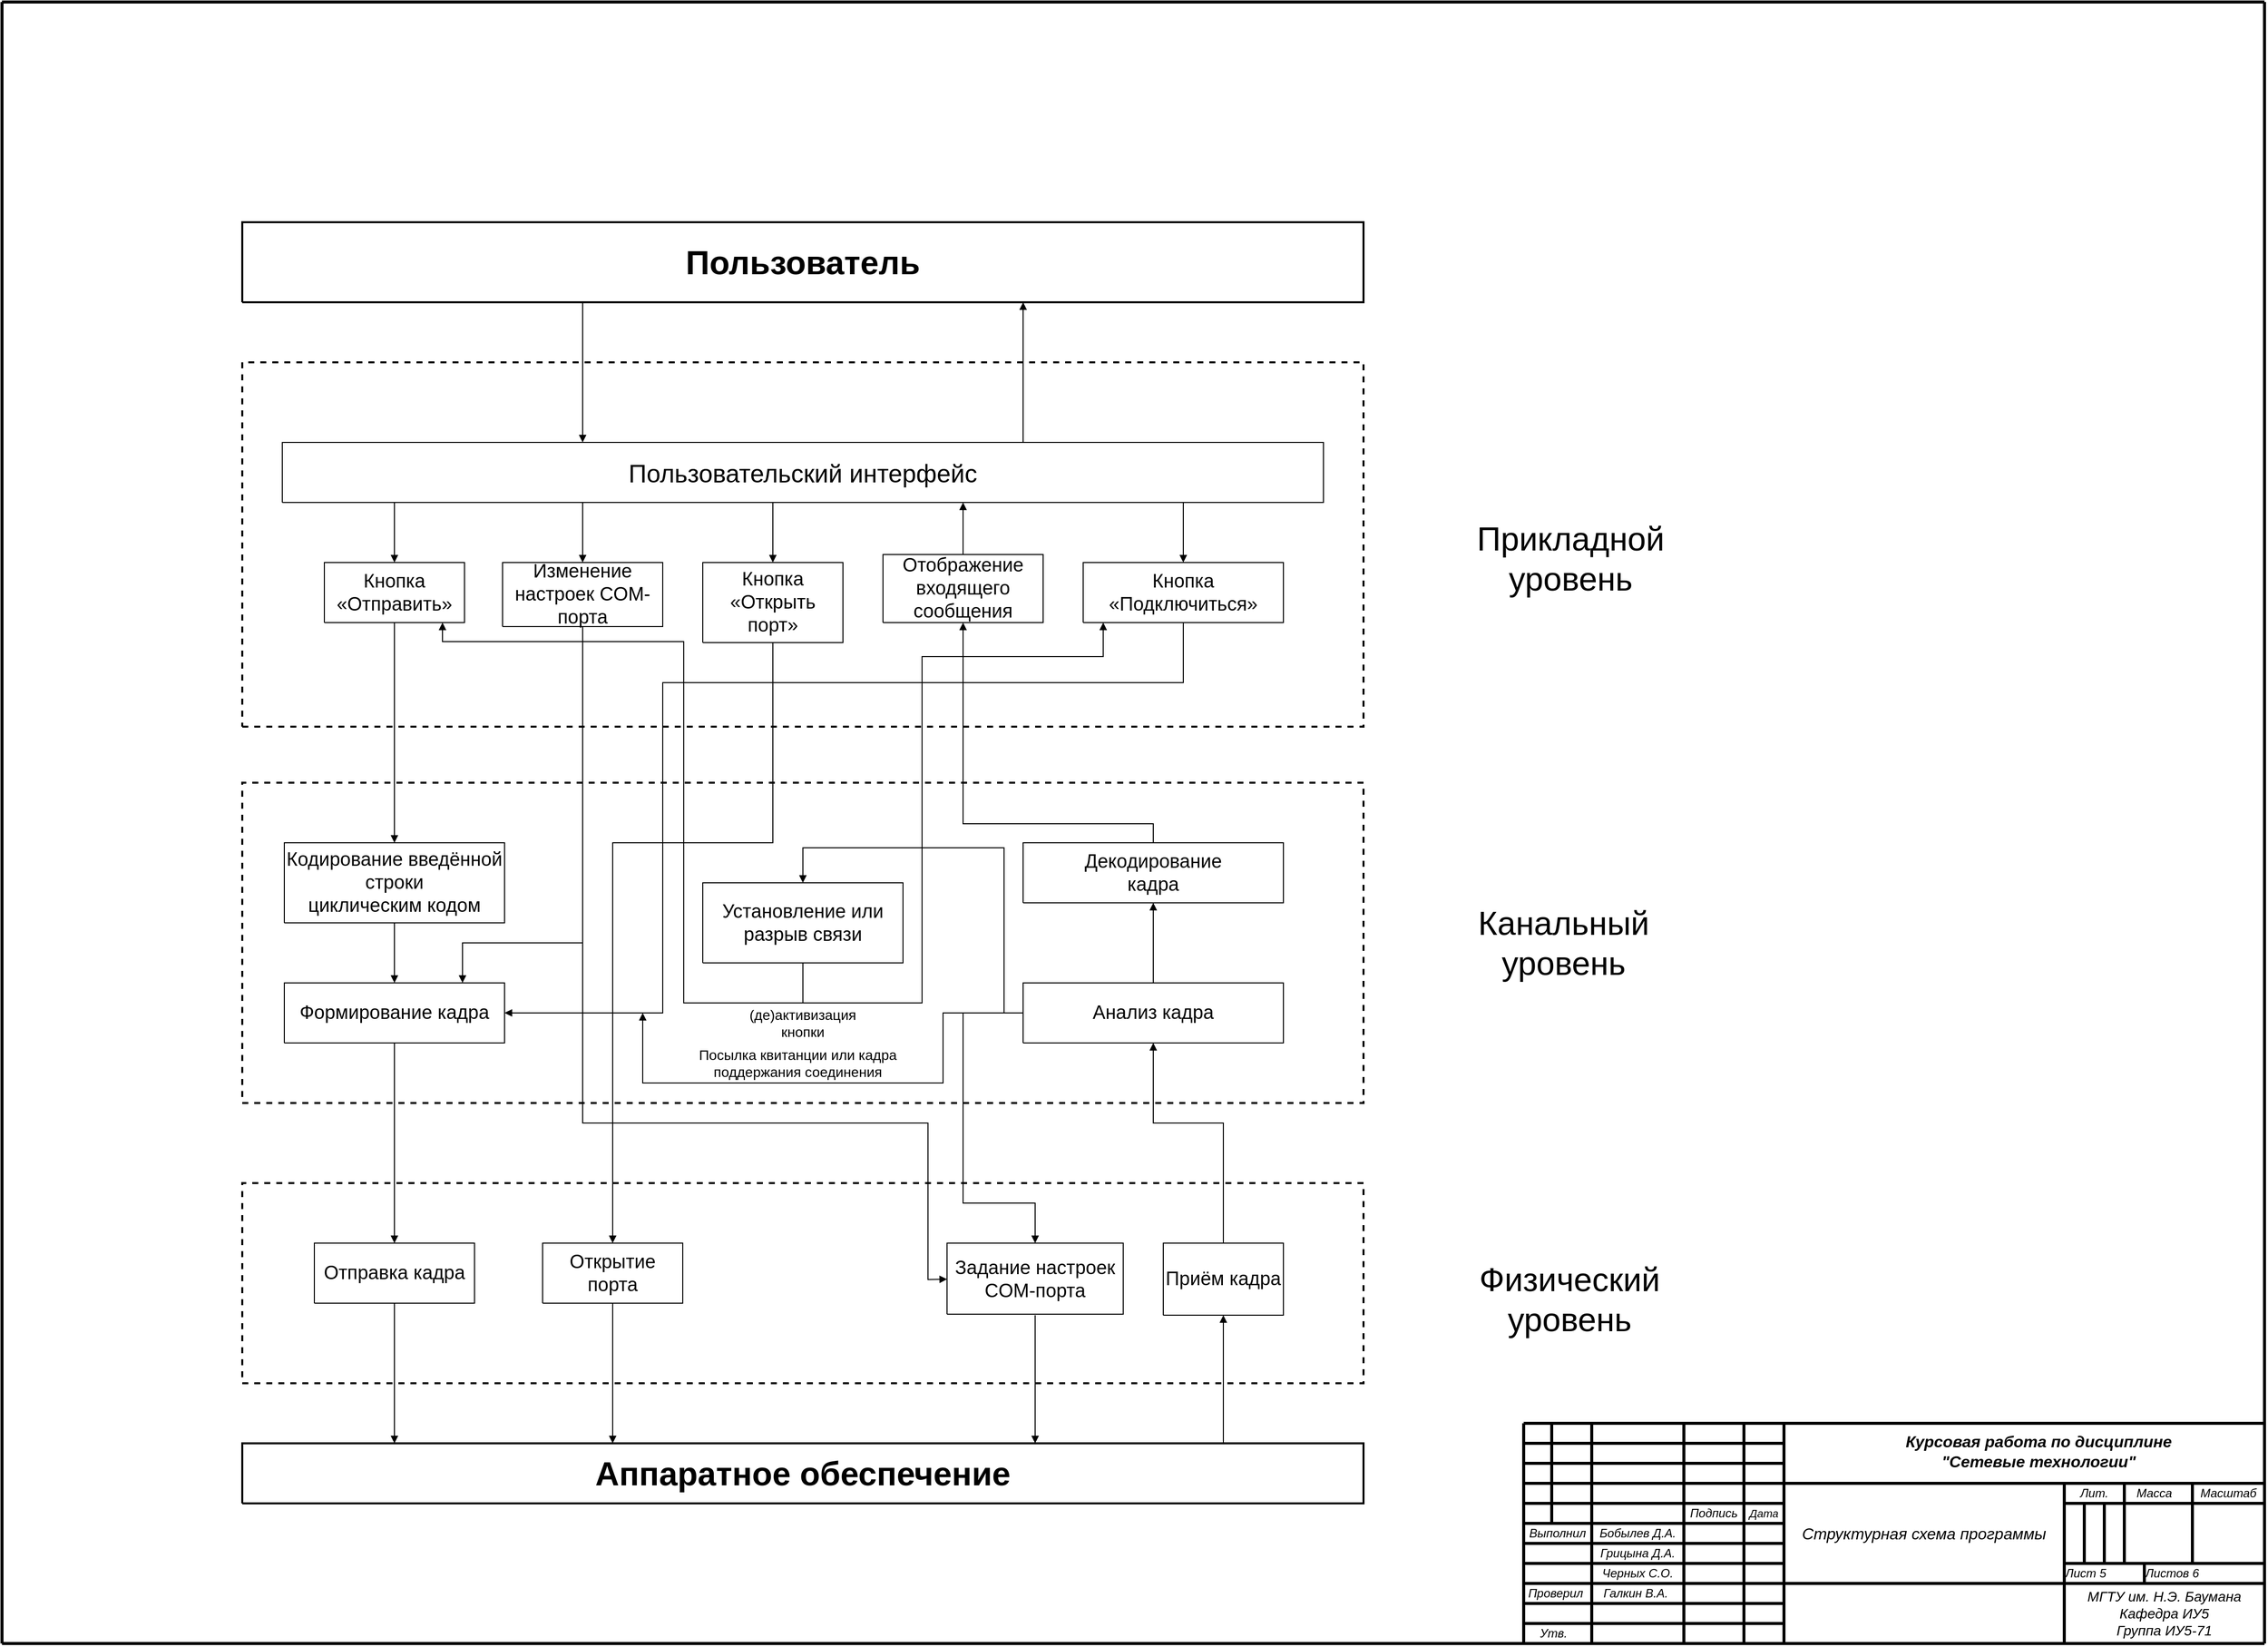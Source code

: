 <mxfile type="github" version="10.6.7"><diagram id="A2" name="A2"><mxGraphModel grid="1" dx="3016" dy="1840" gridSize="10" guides="1" tooltips="1" connect="1" arrows="1" fold="1" page="1" pageScale="1" pageWidth="2336" pageHeight="1654" math="0" shadow="0"><root><mxCell id="0" /><mxCell id="1" parent="0" /><mxCell id="3" value="" style="verticalAlign=middle;align=center;vsdxID=6;fillColor=#FFFFFF;gradientColor=none;fillOpacity=0;shape=stencil(nZBLDoAgDERP0z3SIyjew0SURgSD+Lu9kMZoXLhwN9O+tukAlrNpJg1SzDH4QW/URgNYgZTkjA4UkwJUgGXng+6DX1zLfmoymdXo17xh5zmRJ6Q42BWCfc2oJfdAr+Yv+AP9Cb7OJ3H/2JG1HNGz/84klThPVCc=);dashed=1;strokeColor=#000000;strokeWidth=2;labelBackgroundColor=none;rounded=0;html=1;whiteSpace=wrap;" parent="1" vertex="1"><mxGeometry as="geometry" x="280" y="364" width="1120" height="364" /></mxCell><mxCell id="85" style="vsdxID=4;edgeStyle=none;startArrow=none;endArrow=none;startSize=5;endSize=5;strokeWidth=3;strokeColor=#000000;spacingTop=0;spacingBottom=0;spacingLeft=0;spacingRight=0;verticalAlign=middle;html=1;labelBackgroundColor=none;rounded=0;" parent="1" edge="1"><mxGeometry as="geometry" relative="1"><Array as="points" /><mxPoint as="sourcePoint" x="2300" y="1644" /><mxPoint as="targetPoint" x="2300" y="4" /></mxGeometry></mxCell><mxCell id="87" style="vsdxID=103;edgeStyle=none;startArrow=block;endArrow=none;startSize=5;endSize=5;strokeColor=#000000;spacingTop=0;spacingBottom=0;spacingLeft=0;spacingRight=0;verticalAlign=middle;html=1;labelBackgroundColor=#FFFFFF;rounded=0;" parent="1" edge="1"><mxGeometry as="geometry" relative="1"><mxPoint as="offset" x="10" y="20" /><Array as="points" /><mxPoint as="sourcePoint" x="1060" y="304" /><mxPoint as="targetPoint" x="1060" y="444" /></mxGeometry></mxCell><mxCell id="86" style="vsdxID=98;edgeStyle=none;startArrow=none;endArrow=block;startSize=5;endSize=5;strokeColor=#000000;spacingTop=0;spacingBottom=0;spacingLeft=0;spacingRight=0;verticalAlign=middle;html=1;labelBackgroundColor=#FFFFFF;rounded=0;" parent="1" edge="1"><mxGeometry as="geometry" relative="1"><mxPoint as="offset" x="10" y="20" /><Array as="points" /><mxPoint as="sourcePoint" x="620" y="304" /><mxPoint as="targetPoint" x="620" y="444" /></mxGeometry></mxCell><mxCell id="84" style="vsdxID=3;edgeStyle=none;startArrow=none;endArrow=none;startSize=5;endSize=5;strokeWidth=3;strokeColor=#000000;spacingTop=0;spacingBottom=0;spacingLeft=0;spacingRight=0;verticalAlign=middle;html=1;labelBackgroundColor=none;rounded=0;" parent="1" edge="1"><mxGeometry as="geometry" relative="1"><mxPoint as="offset" /><Array as="points" /><mxPoint as="sourcePoint" x="40" y="1644" /><mxPoint as="targetPoint" x="2300" y="1644" /></mxGeometry></mxCell><mxCell id="83" style="vsdxID=2;edgeStyle=none;startArrow=none;endArrow=none;startSize=5;endSize=5;strokeWidth=3;strokeColor=#000000;spacingTop=0;spacingBottom=0;spacingLeft=0;spacingRight=0;verticalAlign=middle;html=1;labelBackgroundColor=none;rounded=0;" parent="1" edge="1"><mxGeometry as="geometry" relative="1"><mxPoint as="offset" /><Array as="points" /><mxPoint as="sourcePoint" x="40" y="4" /><mxPoint as="targetPoint" x="2300" y="4" /></mxGeometry></mxCell><mxCell id="82" style="vsdxID=1;edgeStyle=none;startArrow=none;endArrow=none;startSize=5;endSize=5;strokeWidth=3;strokeColor=#000000;spacingTop=0;spacingBottom=0;spacingLeft=0;spacingRight=0;verticalAlign=middle;html=1;labelBackgroundColor=none;rounded=0;" parent="1" edge="1"><mxGeometry as="geometry" relative="1"><Array as="points" /><mxPoint as="sourcePoint" x="40" y="4" /><mxPoint as="targetPoint" x="40" y="1644" /></mxGeometry></mxCell><mxCell id="157" style="vsdxID=78;edgeStyle=none;startArrow=none;endArrow=none;startSize=5;endSize=5;strokeWidth=3;strokeColor=#000000;spacingTop=0;spacingBottom=0;spacingLeft=0;spacingRight=0;verticalAlign=middle;html=1;labelBackgroundColor=#FFFFFF;rounded=0;" parent="1" edge="1"><mxGeometry as="geometry" relative="1"><mxPoint as="offset" x="10" /><Array as="points" /><mxPoint as="sourcePoint" x="2180" y="1564" /><mxPoint as="targetPoint" x="2180" y="1584" /></mxGeometry></mxCell><mxCell id="156" style="vsdxID=77;edgeStyle=none;startArrow=none;endArrow=none;startSize=5;endSize=5;strokeWidth=3;strokeColor=#000000;spacingTop=0;spacingBottom=0;spacingLeft=0;spacingRight=0;verticalAlign=middle;html=1;labelBackgroundColor=#FFFFFF;rounded=0;" parent="1" edge="1"><mxGeometry as="geometry" relative="1"><mxPoint as="offset" x="10" /><Array as="points" /><mxPoint as="sourcePoint" x="2120" y="1504" /><mxPoint as="targetPoint" x="2120" y="1564" /></mxGeometry></mxCell><mxCell id="155" style="vsdxID=76;edgeStyle=none;startArrow=none;endArrow=none;startSize=5;endSize=5;strokeWidth=3;strokeColor=#000000;spacingTop=0;spacingBottom=0;spacingLeft=0;spacingRight=0;verticalAlign=middle;html=1;labelBackgroundColor=#FFFFFF;rounded=0;" parent="1" edge="1"><mxGeometry as="geometry" relative="1"><mxPoint as="offset" x="10" /><Array as="points" /><mxPoint as="sourcePoint" x="2140" y="1504" /><mxPoint as="targetPoint" x="2140" y="1564" /></mxGeometry></mxCell><mxCell id="154" style="vsdxID=75;edgeStyle=none;startArrow=none;endArrow=none;startSize=5;endSize=5;strokeWidth=3;strokeColor=#000000;spacingTop=0;spacingBottom=0;spacingLeft=0;spacingRight=0;verticalAlign=middle;html=1;labelBackgroundColor=#FFFFFF;rounded=0;" parent="1" edge="1"><mxGeometry as="geometry" relative="1"><mxPoint as="offset" /><Array as="points" /><mxPoint as="sourcePoint" x="2160" y="1504" /><mxPoint as="targetPoint" x="2228" y="1504" /></mxGeometry></mxCell><mxCell id="153" style="vsdxID=74;edgeStyle=none;startArrow=none;endArrow=none;startSize=5;endSize=5;strokeWidth=3;strokeColor=#000000;spacingTop=0;spacingBottom=0;spacingLeft=0;spacingRight=0;verticalAlign=middle;html=1;labelBackgroundColor=#FFFFFF;rounded=0;" parent="1" edge="1"><mxGeometry as="geometry" relative="1"><mxPoint as="offset" x="10" /><Array as="points" /><mxPoint as="sourcePoint" x="2160" y="1484" /><mxPoint as="targetPoint" x="2160" y="1564" /></mxGeometry></mxCell><mxCell id="152" style="vsdxID=73;edgeStyle=none;startArrow=none;endArrow=none;startSize=5;endSize=5;strokeWidth=3;strokeColor=#000000;spacingTop=0;spacingBottom=0;spacingLeft=0;spacingRight=0;verticalAlign=middle;html=1;labelBackgroundColor=#FFFFFF;rounded=0;" parent="1" edge="1"><mxGeometry as="geometry" relative="1"><mxPoint as="offset" x="10" /><Array as="points" /><mxPoint as="sourcePoint" x="2228" y="1484" /><mxPoint as="targetPoint" x="2228" y="1564" /></mxGeometry></mxCell><mxCell id="151" style="vsdxID=72;edgeStyle=none;startArrow=none;endArrow=none;startSize=5;endSize=5;strokeWidth=3;strokeColor=#000000;spacingTop=0;spacingBottom=0;spacingLeft=0;spacingRight=0;verticalAlign=middle;html=1;labelBackgroundColor=#FFFFFF;rounded=0;" parent="1" edge="1"><mxGeometry as="geometry" relative="1"><mxPoint as="offset" /><Array as="points" /><mxPoint as="sourcePoint" x="2100" y="1564" /><mxPoint as="targetPoint" x="2300" y="1564" /></mxGeometry></mxCell><mxCell id="150" style="vsdxID=71;edgeStyle=none;startArrow=none;endArrow=none;startSize=5;endSize=5;strokeWidth=3;strokeColor=#000000;spacingTop=0;spacingBottom=0;spacingLeft=0;spacingRight=0;verticalAlign=middle;html=1;labelBackgroundColor=#FFFFFF;rounded=0;" parent="1" edge="1"><mxGeometry as="geometry" relative="1"><mxPoint as="offset" /><Array as="points" /><mxPoint as="sourcePoint" x="2300" y="1504" /><mxPoint as="targetPoint" x="2228" y="1504" /></mxGeometry></mxCell><mxCell id="149" style="vsdxID=70;edgeStyle=none;startArrow=none;endArrow=none;startSize=5;endSize=5;strokeWidth=3;strokeColor=#000000;spacingTop=0;spacingBottom=0;spacingLeft=0;spacingRight=0;verticalAlign=middle;html=1;labelBackgroundColor=#FFFFFF;rounded=0;" parent="1" edge="1"><mxGeometry as="geometry" relative="1"><mxPoint as="offset" /><Array as="points" /><mxPoint as="sourcePoint" x="2100" y="1504" /><mxPoint as="targetPoint" x="2160" y="1504" /></mxGeometry></mxCell><mxCell id="148" style="vsdxID=69;edgeStyle=none;startArrow=none;endArrow=none;startSize=5;endSize=5;strokeWidth=3;strokeColor=#000000;spacingTop=0;spacingBottom=0;spacingLeft=0;spacingRight=0;verticalAlign=middle;html=1;labelBackgroundColor=#FFFFFF;rounded=0;" parent="1" edge="1"><mxGeometry as="geometry" relative="1"><mxPoint as="offset" /><Array as="points" /><mxPoint as="sourcePoint" x="2100" y="1584" /><mxPoint as="targetPoint" x="1820" y="1584" /></mxGeometry></mxCell><mxCell id="147" style="vsdxID=68;edgeStyle=none;startArrow=none;endArrow=none;startSize=5;endSize=5;strokeWidth=3;strokeColor=#000000;spacingTop=0;spacingBottom=0;spacingLeft=0;spacingRight=0;verticalAlign=middle;html=1;labelBackgroundColor=#FFFFFF;rounded=0;" parent="1" edge="1"><mxGeometry as="geometry" relative="1"><mxPoint as="offset" x="10" /><Array as="points" /><mxPoint as="sourcePoint" x="2100" y="1484" /><mxPoint as="targetPoint" x="2100" y="1644" /></mxGeometry></mxCell><mxCell id="146" style="vsdxID=67;edgeStyle=none;startArrow=none;endArrow=none;startSize=5;endSize=5;strokeWidth=3;strokeColor=#000000;spacingTop=0;spacingBottom=0;spacingLeft=0;spacingRight=0;verticalAlign=middle;html=1;labelBackgroundColor=#FFFFFF;rounded=0;" parent="1" edge="1"><mxGeometry as="geometry" relative="1"><mxPoint as="offset" /><Array as="points" /><mxPoint as="sourcePoint" x="2100" y="1584" /><mxPoint as="targetPoint" x="2300" y="1584" /></mxGeometry></mxCell><mxCell id="158" style="vsdxID=138;edgeStyle=none;startArrow=none;endArrow=none;startSize=5;endSize=5;strokeWidth=3;strokeColor=#000000;spacingTop=0;spacingBottom=0;spacingLeft=0;spacingRight=0;verticalAlign=middle;html=1;labelBackgroundColor=#FFFFFF;rounded=0;" parent="1" edge="1"><mxGeometry as="geometry" relative="1"><mxPoint as="offset" /><Array as="points" /><mxPoint as="sourcePoint" x="1628" y="1524" /><mxPoint as="targetPoint" x="1720" y="1524" /></mxGeometry></mxCell><mxCell id="145" style="vsdxID=66;edgeStyle=none;startArrow=none;endArrow=none;startSize=5;endSize=5;strokeWidth=3;strokeColor=#000000;spacingTop=0;spacingBottom=0;spacingLeft=0;spacingRight=0;verticalAlign=middle;html=1;labelBackgroundColor=#FFFFFF;rounded=0;" parent="1" edge="1"><mxGeometry as="geometry" relative="1"><mxPoint as="offset" /><Array as="points" /><mxPoint as="sourcePoint" x="1820" y="1484" /><mxPoint as="targetPoint" x="2300" y="1484" /></mxGeometry></mxCell><mxCell id="144" style="vsdxID=65;edgeStyle=none;startArrow=none;endArrow=none;startSize=5;endSize=5;strokeWidth=3;strokeColor=#000000;spacingTop=0;spacingBottom=0;spacingLeft=0;spacingRight=0;verticalAlign=middle;html=1;labelBackgroundColor=#FFFFFF;rounded=0;" parent="1" edge="1"><mxGeometry as="geometry" relative="1"><mxPoint as="offset" /><Array as="points" /><mxPoint as="sourcePoint" x="1628" y="1624" /><mxPoint as="targetPoint" x="1720" y="1624" /></mxGeometry></mxCell><mxCell id="143" value="" style="vsdxID=64;edgeStyle=none;startArrow=none;endArrow=none;startSize=5;endSize=5;strokeWidth=3;strokeColor=#000000;spacingTop=0;spacingBottom=0;spacingLeft=0;spacingRight=0;verticalAlign=middle;html=1;labelBackgroundColor=#FFFFFF;rounded=0;align=center;" parent="1" edge="1"><mxGeometry as="geometry" relative="1"><mxPoint as="offset" /><Array as="points" /><mxPoint as="sourcePoint" x="1588" y="1624" /><mxPoint as="targetPoint" x="1628" y="1624" /></mxGeometry></mxCell><mxCell id="142" style="vsdxID=63;edgeStyle=none;startArrow=none;endArrow=none;startSize=5;endSize=5;strokeWidth=3;strokeColor=#000000;spacingTop=0;spacingBottom=0;spacingLeft=0;spacingRight=0;verticalAlign=middle;html=1;labelBackgroundColor=#FFFFFF;rounded=0;" parent="1" edge="1"><mxGeometry as="geometry" relative="1"><mxPoint as="offset" /><Array as="points" /><mxPoint as="sourcePoint" x="1560" y="1624" /><mxPoint as="targetPoint" x="1588" y="1624" /></mxGeometry></mxCell><mxCell id="141" style="vsdxID=62;edgeStyle=none;startArrow=none;endArrow=none;startSize=5;endSize=5;strokeWidth=3;strokeColor=#000000;spacingTop=0;spacingBottom=0;spacingLeft=0;spacingRight=0;verticalAlign=middle;html=1;labelBackgroundColor=#FFFFFF;rounded=0;" parent="1" edge="1"><mxGeometry as="geometry" relative="1"><mxPoint as="offset" /><Array as="points" /><mxPoint as="sourcePoint" x="1780" y="1624" /><mxPoint as="targetPoint" x="1820" y="1624" /></mxGeometry></mxCell><mxCell id="140" style="vsdxID=61;edgeStyle=none;startArrow=none;endArrow=none;startSize=5;endSize=5;strokeWidth=3;strokeColor=#000000;spacingTop=0;spacingBottom=0;spacingLeft=0;spacingRight=0;verticalAlign=middle;html=1;labelBackgroundColor=#FFFFFF;rounded=0;" parent="1" edge="1"><mxGeometry as="geometry" relative="1"><mxPoint as="offset" /><Array as="points" /><mxPoint as="sourcePoint" x="1720" y="1624" /><mxPoint as="targetPoint" x="1780" y="1624" /></mxGeometry></mxCell><mxCell id="139" style="vsdxID=60;edgeStyle=none;startArrow=none;endArrow=none;startSize=5;endSize=5;strokeWidth=3;strokeColor=#000000;spacingTop=0;spacingBottom=0;spacingLeft=0;spacingRight=0;verticalAlign=middle;html=1;labelBackgroundColor=#FFFFFF;rounded=0;" parent="1" edge="1"><mxGeometry as="geometry" relative="1"><mxPoint as="offset" /><Array as="points" /><mxPoint as="sourcePoint" x="1628" y="1604" /><mxPoint as="targetPoint" x="1720" y="1604" /></mxGeometry></mxCell><mxCell id="138" value="" style="vsdxID=59;edgeStyle=none;startArrow=none;endArrow=none;startSize=5;endSize=5;strokeWidth=3;strokeColor=#000000;spacingTop=0;spacingBottom=0;spacingLeft=0;spacingRight=0;verticalAlign=middle;html=1;labelBackgroundColor=#FFFFFF;rounded=0;align=center;" parent="1" edge="1"><mxGeometry as="geometry" relative="1"><mxPoint as="offset" /><Array as="points" /><mxPoint as="sourcePoint" x="1588" y="1604" /><mxPoint as="targetPoint" x="1628" y="1604" /></mxGeometry></mxCell><mxCell id="137" style="vsdxID=58;edgeStyle=none;startArrow=none;endArrow=none;startSize=5;endSize=5;strokeWidth=3;strokeColor=#000000;spacingTop=0;spacingBottom=0;spacingLeft=0;spacingRight=0;verticalAlign=middle;html=1;labelBackgroundColor=#FFFFFF;rounded=0;" parent="1" edge="1"><mxGeometry as="geometry" relative="1"><mxPoint as="offset" /><Array as="points" /><mxPoint as="sourcePoint" x="1560" y="1604" /><mxPoint as="targetPoint" x="1588" y="1604" /></mxGeometry></mxCell><mxCell id="136" style="vsdxID=57;edgeStyle=none;startArrow=none;endArrow=none;startSize=5;endSize=5;strokeWidth=3;strokeColor=#000000;spacingTop=0;spacingBottom=0;spacingLeft=0;spacingRight=0;verticalAlign=middle;html=1;labelBackgroundColor=#FFFFFF;rounded=0;" parent="1" edge="1"><mxGeometry as="geometry" relative="1"><mxPoint as="offset" /><Array as="points" /><mxPoint as="sourcePoint" x="1780" y="1604" /><mxPoint as="targetPoint" x="1820" y="1604" /></mxGeometry></mxCell><mxCell id="135" style="vsdxID=56;edgeStyle=none;startArrow=none;endArrow=none;startSize=5;endSize=5;strokeWidth=3;strokeColor=#000000;spacingTop=0;spacingBottom=0;spacingLeft=0;spacingRight=0;verticalAlign=middle;html=1;labelBackgroundColor=#FFFFFF;rounded=0;" parent="1" edge="1"><mxGeometry as="geometry" relative="1"><mxPoint as="offset" /><Array as="points" /><mxPoint as="sourcePoint" x="1720" y="1604" /><mxPoint as="targetPoint" x="1780" y="1604" /></mxGeometry></mxCell><mxCell id="134" style="vsdxID=55;edgeStyle=none;startArrow=none;endArrow=none;startSize=5;endSize=5;strokeWidth=3;strokeColor=#000000;spacingTop=0;spacingBottom=0;spacingLeft=0;spacingRight=0;verticalAlign=middle;html=1;labelBackgroundColor=#FFFFFF;rounded=0;" parent="1" edge="1"><mxGeometry as="geometry" relative="1"><mxPoint as="offset" /><Array as="points" /><mxPoint as="sourcePoint" x="1628" y="1584" /><mxPoint as="targetPoint" x="1720" y="1584" /></mxGeometry></mxCell><mxCell id="133" value="" style="vsdxID=54;edgeStyle=none;startArrow=none;endArrow=none;startSize=5;endSize=5;strokeWidth=3;strokeColor=#000000;spacingTop=0;spacingBottom=0;spacingLeft=0;spacingRight=0;verticalAlign=middle;html=1;labelBackgroundColor=#FFFFFF;rounded=0;align=center;" parent="1" edge="1"><mxGeometry as="geometry" relative="1"><mxPoint as="offset" /><Array as="points" /><mxPoint as="sourcePoint" x="1588" y="1584" /><mxPoint as="targetPoint" x="1628" y="1584" /></mxGeometry></mxCell><mxCell id="132" style="vsdxID=53;edgeStyle=none;startArrow=none;endArrow=none;startSize=5;endSize=5;strokeWidth=3;strokeColor=#000000;spacingTop=0;spacingBottom=0;spacingLeft=0;spacingRight=0;verticalAlign=middle;html=1;labelBackgroundColor=#FFFFFF;rounded=0;" parent="1" edge="1"><mxGeometry as="geometry" relative="1"><mxPoint as="offset" /><Array as="points" /><mxPoint as="sourcePoint" x="1560" y="1584" /><mxPoint as="targetPoint" x="1588" y="1584" /></mxGeometry></mxCell><mxCell id="131" style="vsdxID=52;edgeStyle=none;startArrow=none;endArrow=none;startSize=5;endSize=5;strokeWidth=3;strokeColor=#000000;spacingTop=0;spacingBottom=0;spacingLeft=0;spacingRight=0;verticalAlign=middle;html=1;labelBackgroundColor=#FFFFFF;rounded=0;" parent="1" edge="1"><mxGeometry as="geometry" relative="1"><mxPoint as="offset" /><Array as="points" /><mxPoint as="sourcePoint" x="1780" y="1584" /><mxPoint as="targetPoint" x="1820" y="1584" /></mxGeometry></mxCell><mxCell id="130" style="vsdxID=51;edgeStyle=none;startArrow=none;endArrow=none;startSize=5;endSize=5;strokeWidth=3;strokeColor=#000000;spacingTop=0;spacingBottom=0;spacingLeft=0;spacingRight=0;verticalAlign=middle;html=1;labelBackgroundColor=#FFFFFF;rounded=0;" parent="1" edge="1"><mxGeometry as="geometry" relative="1"><mxPoint as="offset" /><Array as="points" /><mxPoint as="sourcePoint" x="1720" y="1584" /><mxPoint as="targetPoint" x="1780" y="1584" /></mxGeometry></mxCell><mxCell id="129" style="vsdxID=50;edgeStyle=none;startArrow=none;endArrow=none;startSize=5;endSize=5;strokeWidth=3;strokeColor=#000000;spacingTop=0;spacingBottom=0;spacingLeft=0;spacingRight=0;verticalAlign=middle;html=1;labelBackgroundColor=#FFFFFF;rounded=0;" parent="1" edge="1"><mxGeometry as="geometry" relative="1"><mxPoint as="offset" /><Array as="points" /><mxPoint as="sourcePoint" x="1628" y="1564" /><mxPoint as="targetPoint" x="1720" y="1564" /></mxGeometry></mxCell><mxCell id="128" value="" style="vsdxID=49;edgeStyle=none;startArrow=none;endArrow=none;startSize=5;endSize=5;strokeWidth=3;strokeColor=#000000;spacingTop=0;spacingBottom=0;spacingLeft=0;spacingRight=0;verticalAlign=middle;html=1;labelBackgroundColor=#FFFFFF;rounded=0;align=center;" parent="1" edge="1"><mxGeometry as="geometry" relative="1"><mxPoint as="offset" /><Array as="points" /><mxPoint as="sourcePoint" x="1588" y="1564" /><mxPoint as="targetPoint" x="1628" y="1564" /></mxGeometry></mxCell><mxCell id="127" style="vsdxID=48;edgeStyle=none;startArrow=none;endArrow=none;startSize=5;endSize=5;strokeWidth=3;strokeColor=#000000;spacingTop=0;spacingBottom=0;spacingLeft=0;spacingRight=0;verticalAlign=middle;html=1;labelBackgroundColor=#FFFFFF;rounded=0;" parent="1" edge="1"><mxGeometry as="geometry" relative="1"><mxPoint as="offset" /><Array as="points" /><mxPoint as="sourcePoint" x="1560" y="1564" /><mxPoint as="targetPoint" x="1588" y="1564" /></mxGeometry></mxCell><mxCell id="126" style="vsdxID=47;edgeStyle=none;startArrow=none;endArrow=none;startSize=5;endSize=5;strokeWidth=3;strokeColor=#000000;spacingTop=0;spacingBottom=0;spacingLeft=0;spacingRight=0;verticalAlign=middle;html=1;labelBackgroundColor=#FFFFFF;rounded=0;" parent="1" edge="1"><mxGeometry as="geometry" relative="1"><mxPoint as="offset" /><Array as="points" /><mxPoint as="sourcePoint" x="1780" y="1564" /><mxPoint as="targetPoint" x="1820" y="1564" /></mxGeometry></mxCell><mxCell id="125" style="vsdxID=46;edgeStyle=none;startArrow=none;endArrow=none;startSize=5;endSize=5;strokeWidth=3;strokeColor=#000000;spacingTop=0;spacingBottom=0;spacingLeft=0;spacingRight=0;verticalAlign=middle;html=1;labelBackgroundColor=#FFFFFF;rounded=0;" parent="1" edge="1"><mxGeometry as="geometry" relative="1"><mxPoint as="offset" /><Array as="points" /><mxPoint as="sourcePoint" x="1720" y="1564" /><mxPoint as="targetPoint" x="1780" y="1564" /></mxGeometry></mxCell><mxCell id="124" style="vsdxID=45;edgeStyle=none;startArrow=none;endArrow=none;startSize=5;endSize=5;strokeWidth=3;strokeColor=#000000;spacingTop=0;spacingBottom=0;spacingLeft=0;spacingRight=0;verticalAlign=middle;html=1;labelBackgroundColor=#FFFFFF;rounded=0;" parent="1" edge="1"><mxGeometry as="geometry" relative="1"><mxPoint as="offset" /><Array as="points" /><mxPoint as="sourcePoint" x="1628" y="1544" /><mxPoint as="targetPoint" x="1720" y="1544" /></mxGeometry></mxCell><mxCell id="123" value="" style="vsdxID=44;edgeStyle=none;startArrow=none;endArrow=none;startSize=5;endSize=5;strokeWidth=3;strokeColor=#000000;spacingTop=0;spacingBottom=0;spacingLeft=0;spacingRight=0;verticalAlign=middle;html=1;labelBackgroundColor=#FFFFFF;rounded=0;align=center;" parent="1" edge="1"><mxGeometry as="geometry" relative="1"><mxPoint as="offset" /><Array as="points" /><mxPoint as="sourcePoint" x="1588" y="1544" /><mxPoint as="targetPoint" x="1628" y="1544" /></mxGeometry></mxCell><mxCell id="122" style="vsdxID=43;edgeStyle=none;startArrow=none;endArrow=none;startSize=5;endSize=5;strokeWidth=3;strokeColor=#000000;spacingTop=0;spacingBottom=0;spacingLeft=0;spacingRight=0;verticalAlign=middle;html=1;labelBackgroundColor=#FFFFFF;rounded=0;" parent="1" edge="1"><mxGeometry as="geometry" relative="1"><mxPoint as="offset" /><Array as="points" /><mxPoint as="sourcePoint" x="1560" y="1544" /><mxPoint as="targetPoint" x="1588" y="1544" /></mxGeometry></mxCell><mxCell id="121" style="vsdxID=42;edgeStyle=none;startArrow=none;endArrow=none;startSize=5;endSize=5;strokeWidth=3;strokeColor=#000000;spacingTop=0;spacingBottom=0;spacingLeft=0;spacingRight=0;verticalAlign=middle;html=1;labelBackgroundColor=#FFFFFF;rounded=0;" parent="1" edge="1"><mxGeometry as="geometry" relative="1"><mxPoint as="offset" /><Array as="points" /><mxPoint as="sourcePoint" x="1780" y="1544" /><mxPoint as="targetPoint" x="1820" y="1544" /></mxGeometry></mxCell><mxCell id="120" style="vsdxID=41;edgeStyle=none;startArrow=none;endArrow=none;startSize=5;endSize=5;strokeWidth=3;strokeColor=#000000;spacingTop=0;spacingBottom=0;spacingLeft=0;spacingRight=0;verticalAlign=middle;html=1;labelBackgroundColor=#FFFFFF;rounded=0;" parent="1" edge="1"><mxGeometry as="geometry" relative="1"><mxPoint as="offset" /><Array as="points" /><mxPoint as="sourcePoint" x="1720" y="1544" /><mxPoint as="targetPoint" x="1780" y="1544" /></mxGeometry></mxCell><mxCell id="119" style="vsdxID=40;edgeStyle=none;startArrow=none;endArrow=none;startSize=5;endSize=5;strokeWidth=3;strokeColor=#000000;spacingTop=0;spacingBottom=0;spacingLeft=0;spacingRight=0;verticalAlign=middle;html=1;labelBackgroundColor=#FFFFFF;rounded=0;" parent="1" edge="1"><mxGeometry as="geometry" relative="1"><mxPoint as="offset" /><Array as="points" /><mxPoint as="sourcePoint" x="1628" y="1524" /><mxPoint as="targetPoint" x="1720" y="1524" /></mxGeometry></mxCell><mxCell id="118" value="" style="vsdxID=39;edgeStyle=none;startArrow=none;endArrow=none;startSize=5;endSize=5;strokeWidth=3;strokeColor=#000000;spacingTop=0;spacingBottom=0;spacingLeft=0;spacingRight=0;verticalAlign=middle;html=1;labelBackgroundColor=#FFFFFF;rounded=0;align=center;" parent="1" edge="1"><mxGeometry as="geometry" relative="1"><mxPoint as="offset" /><Array as="points" /><mxPoint as="sourcePoint" x="1588" y="1524" /><mxPoint as="targetPoint" x="1628" y="1524" /></mxGeometry></mxCell><mxCell id="117" style="vsdxID=38;edgeStyle=none;startArrow=none;endArrow=none;startSize=5;endSize=5;strokeWidth=3;strokeColor=#000000;spacingTop=0;spacingBottom=0;spacingLeft=0;spacingRight=0;verticalAlign=middle;html=1;labelBackgroundColor=#FFFFFF;rounded=0;" parent="1" edge="1"><mxGeometry as="geometry" relative="1"><mxPoint as="offset" /><Array as="points" /><mxPoint as="sourcePoint" x="1560" y="1524" /><mxPoint as="targetPoint" x="1588" y="1524" /></mxGeometry></mxCell><mxCell id="116" style="vsdxID=37;edgeStyle=none;startArrow=none;endArrow=none;startSize=5;endSize=5;strokeWidth=3;strokeColor=#000000;spacingTop=0;spacingBottom=0;spacingLeft=0;spacingRight=0;verticalAlign=middle;html=1;labelBackgroundColor=#FFFFFF;rounded=0;" parent="1" edge="1"><mxGeometry as="geometry" relative="1"><mxPoint as="offset" /><Array as="points" /><mxPoint as="sourcePoint" x="1780" y="1524" /><mxPoint as="targetPoint" x="1820" y="1524" /></mxGeometry></mxCell><mxCell id="115" style="vsdxID=36;edgeStyle=none;startArrow=none;endArrow=none;startSize=5;endSize=5;strokeWidth=3;strokeColor=#000000;spacingTop=0;spacingBottom=0;spacingLeft=0;spacingRight=0;verticalAlign=middle;html=1;labelBackgroundColor=#FFFFFF;rounded=0;" parent="1" edge="1"><mxGeometry as="geometry" relative="1"><mxPoint as="offset" /><Array as="points" /><mxPoint as="sourcePoint" x="1720" y="1524" /><mxPoint as="targetPoint" x="1780" y="1524" /></mxGeometry></mxCell><mxCell id="114" style="vsdxID=35;edgeStyle=none;startArrow=none;endArrow=none;startSize=5;endSize=5;strokeWidth=3;strokeColor=#000000;spacingTop=0;spacingBottom=0;spacingLeft=0;spacingRight=0;verticalAlign=middle;html=1;labelBackgroundColor=#FFFFFF;rounded=0;" parent="1" edge="1"><mxGeometry as="geometry" relative="1"><mxPoint as="offset" /><Array as="points" /><mxPoint as="sourcePoint" x="1628" y="1504" /><mxPoint as="targetPoint" x="1720" y="1504" /></mxGeometry></mxCell><mxCell id="113" value="" style="vsdxID=34;edgeStyle=none;startArrow=none;endArrow=none;startSize=5;endSize=5;strokeWidth=3;strokeColor=#000000;spacingTop=0;spacingBottom=0;spacingLeft=0;spacingRight=0;verticalAlign=middle;html=1;labelBackgroundColor=#FFFFFF;rounded=0;align=center;" parent="1" edge="1"><mxGeometry as="geometry" relative="1"><mxPoint as="offset" /><Array as="points" /><mxPoint as="sourcePoint" x="1588" y="1504" /><mxPoint as="targetPoint" x="1628" y="1504" /></mxGeometry></mxCell><mxCell id="112" style="vsdxID=33;edgeStyle=none;startArrow=none;endArrow=none;startSize=5;endSize=5;strokeWidth=3;strokeColor=#000000;spacingTop=0;spacingBottom=0;spacingLeft=0;spacingRight=0;verticalAlign=middle;html=1;labelBackgroundColor=#FFFFFF;rounded=0;" parent="1" edge="1"><mxGeometry as="geometry" relative="1"><mxPoint as="offset" /><Array as="points" /><mxPoint as="sourcePoint" x="1560" y="1504" /><mxPoint as="targetPoint" x="1588" y="1504" /></mxGeometry></mxCell><mxCell id="111" style="vsdxID=32;edgeStyle=none;startArrow=none;endArrow=none;startSize=5;endSize=5;strokeWidth=3;strokeColor=#000000;spacingTop=0;spacingBottom=0;spacingLeft=0;spacingRight=0;verticalAlign=middle;html=1;labelBackgroundColor=#FFFFFF;rounded=0;" parent="1" edge="1"><mxGeometry as="geometry" relative="1"><mxPoint as="offset" /><Array as="points" /><mxPoint as="sourcePoint" x="1780" y="1504" /><mxPoint as="targetPoint" x="1820" y="1504" /></mxGeometry></mxCell><mxCell id="110" style="vsdxID=31;edgeStyle=none;startArrow=none;endArrow=none;startSize=5;endSize=5;strokeWidth=3;strokeColor=#000000;spacingTop=0;spacingBottom=0;spacingLeft=0;spacingRight=0;verticalAlign=middle;html=1;labelBackgroundColor=#FFFFFF;rounded=0;" parent="1" edge="1"><mxGeometry as="geometry" relative="1"><mxPoint as="offset" /><Array as="points" /><mxPoint as="sourcePoint" x="1720" y="1504" /><mxPoint as="targetPoint" x="1780" y="1504" /></mxGeometry></mxCell><mxCell id="109" style="vsdxID=30;edgeStyle=none;startArrow=none;endArrow=none;startSize=5;endSize=5;strokeWidth=3;strokeColor=#000000;spacingTop=0;spacingBottom=0;spacingLeft=0;spacingRight=0;verticalAlign=middle;html=1;labelBackgroundColor=#FFFFFF;rounded=0;" parent="1" edge="1"><mxGeometry as="geometry" relative="1"><mxPoint as="offset" /><Array as="points" /><mxPoint as="sourcePoint" x="1628" y="1484" /><mxPoint as="targetPoint" x="1720" y="1484" /></mxGeometry></mxCell><mxCell id="108" value="" style="vsdxID=29;edgeStyle=none;startArrow=none;endArrow=none;startSize=5;endSize=5;strokeWidth=3;strokeColor=#000000;spacingTop=0;spacingBottom=0;spacingLeft=0;spacingRight=0;verticalAlign=middle;html=1;labelBackgroundColor=#FFFFFF;rounded=0;align=center;" parent="1" edge="1"><mxGeometry as="geometry" relative="1"><mxPoint as="offset" /><Array as="points" /><mxPoint as="sourcePoint" x="1588" y="1484" /><mxPoint as="targetPoint" x="1628" y="1484" /></mxGeometry></mxCell><mxCell id="107" style="vsdxID=28;edgeStyle=none;startArrow=none;endArrow=none;startSize=5;endSize=5;strokeWidth=3;strokeColor=#000000;spacingTop=0;spacingBottom=0;spacingLeft=0;spacingRight=0;verticalAlign=middle;html=1;labelBackgroundColor=#FFFFFF;rounded=0;" parent="1" edge="1"><mxGeometry as="geometry" relative="1"><mxPoint as="offset" /><Array as="points" /><mxPoint as="sourcePoint" x="1560" y="1484" /><mxPoint as="targetPoint" x="1588" y="1484" /></mxGeometry></mxCell><mxCell id="106" style="vsdxID=27;edgeStyle=none;startArrow=none;endArrow=none;startSize=5;endSize=5;strokeWidth=3;strokeColor=#000000;spacingTop=0;spacingBottom=0;spacingLeft=0;spacingRight=0;verticalAlign=middle;html=1;labelBackgroundColor=#FFFFFF;rounded=0;" parent="1" edge="1"><mxGeometry as="geometry" relative="1"><mxPoint as="offset" /><Array as="points" /><mxPoint as="sourcePoint" x="1780" y="1484" /><mxPoint as="targetPoint" x="1820" y="1484" /></mxGeometry></mxCell><mxCell id="105" style="vsdxID=26;edgeStyle=none;startArrow=none;endArrow=none;startSize=5;endSize=5;strokeWidth=3;strokeColor=#000000;spacingTop=0;spacingBottom=0;spacingLeft=0;spacingRight=0;verticalAlign=middle;html=1;labelBackgroundColor=#FFFFFF;rounded=0;" parent="1" edge="1"><mxGeometry as="geometry" relative="1"><mxPoint as="offset" /><Array as="points" /><mxPoint as="sourcePoint" x="1720" y="1484" /><mxPoint as="targetPoint" x="1780" y="1484" /></mxGeometry></mxCell><mxCell id="104" style="vsdxID=25;edgeStyle=none;startArrow=none;endArrow=none;startSize=5;endSize=5;strokeWidth=3;strokeColor=#000000;spacingTop=0;spacingBottom=0;spacingLeft=0;spacingRight=0;verticalAlign=middle;html=1;labelBackgroundColor=#FFFFFF;rounded=0;" parent="1" edge="1"><mxGeometry as="geometry" relative="1"><mxPoint as="offset" /><Array as="points" /><mxPoint as="sourcePoint" x="1628" y="1464" /><mxPoint as="targetPoint" x="1720" y="1464" /></mxGeometry></mxCell><mxCell id="103" value="" style="vsdxID=24;edgeStyle=none;startArrow=none;endArrow=none;startSize=5;endSize=5;strokeWidth=3;strokeColor=#000000;spacingTop=0;spacingBottom=0;spacingLeft=0;spacingRight=0;verticalAlign=middle;html=1;labelBackgroundColor=#FFFFFF;rounded=0;align=center;" parent="1" edge="1"><mxGeometry as="geometry" relative="1"><mxPoint as="offset" /><Array as="points" /><mxPoint as="sourcePoint" x="1588" y="1464" /><mxPoint as="targetPoint" x="1628" y="1464" /></mxGeometry></mxCell><mxCell id="102" style="vsdxID=23;edgeStyle=none;startArrow=none;endArrow=none;startSize=5;endSize=5;strokeWidth=3;strokeColor=#000000;spacingTop=0;spacingBottom=0;spacingLeft=0;spacingRight=0;verticalAlign=middle;html=1;labelBackgroundColor=#FFFFFF;rounded=0;" parent="1" edge="1"><mxGeometry as="geometry" relative="1"><mxPoint as="offset" /><Array as="points" /><mxPoint as="sourcePoint" x="1560" y="1464" /><mxPoint as="targetPoint" x="1588" y="1464" /></mxGeometry></mxCell><mxCell id="101" style="vsdxID=22;edgeStyle=none;startArrow=none;endArrow=none;startSize=5;endSize=5;strokeWidth=3;strokeColor=#000000;spacingTop=0;spacingBottom=0;spacingLeft=0;spacingRight=0;verticalAlign=middle;html=1;labelBackgroundColor=#FFFFFF;rounded=0;" parent="1" edge="1"><mxGeometry as="geometry" relative="1"><mxPoint as="offset" /><Array as="points" /><mxPoint as="sourcePoint" x="1780" y="1464" /><mxPoint as="targetPoint" x="1820" y="1464" /></mxGeometry></mxCell><mxCell id="100" style="vsdxID=21;edgeStyle=none;startArrow=none;endArrow=none;startSize=5;endSize=5;strokeWidth=3;strokeColor=#000000;spacingTop=0;spacingBottom=0;spacingLeft=0;spacingRight=0;verticalAlign=middle;html=1;labelBackgroundColor=#FFFFFF;rounded=0;" parent="1" edge="1"><mxGeometry as="geometry" relative="1"><mxPoint as="offset" /><Array as="points" /><mxPoint as="sourcePoint" x="1720" y="1464" /><mxPoint as="targetPoint" x="1780" y="1464" /></mxGeometry></mxCell><mxCell id="99" style="vsdxID=20;edgeStyle=none;startArrow=none;endArrow=none;startSize=5;endSize=5;strokeWidth=3;strokeColor=#000000;spacingTop=0;spacingBottom=0;spacingLeft=0;spacingRight=0;verticalAlign=middle;html=1;labelBackgroundColor=#FFFFFF;rounded=0;" parent="1" edge="1"><mxGeometry as="geometry" relative="1"><mxPoint as="offset" /><Array as="points" /><mxPoint as="sourcePoint" x="1628" y="1444" /><mxPoint as="targetPoint" x="1720" y="1444" /></mxGeometry></mxCell><mxCell id="98" value="" style="vsdxID=19;edgeStyle=none;startArrow=none;endArrow=none;startSize=5;endSize=5;strokeWidth=3;strokeColor=#000000;spacingTop=0;spacingBottom=0;spacingLeft=0;spacingRight=0;verticalAlign=middle;html=1;labelBackgroundColor=#FFFFFF;rounded=0;align=center;" parent="1" edge="1"><mxGeometry as="geometry" relative="1"><mxPoint as="offset" /><Array as="points" /><mxPoint as="sourcePoint" x="1588" y="1444" /><mxPoint as="targetPoint" x="1628" y="1444" /></mxGeometry></mxCell><mxCell id="97" style="vsdxID=18;edgeStyle=none;startArrow=none;endArrow=none;startSize=5;endSize=5;strokeWidth=3;strokeColor=#000000;spacingTop=0;spacingBottom=0;spacingLeft=0;spacingRight=0;verticalAlign=middle;html=1;labelBackgroundColor=#FFFFFF;rounded=0;" parent="1" edge="1"><mxGeometry as="geometry" relative="1"><mxPoint as="offset" /><Array as="points" /><mxPoint as="sourcePoint" x="1560" y="1444" /><mxPoint as="targetPoint" x="1588" y="1444" /></mxGeometry></mxCell><mxCell id="96" style="vsdxID=17;edgeStyle=none;startArrow=none;endArrow=none;startSize=5;endSize=5;strokeWidth=3;strokeColor=#000000;spacingTop=0;spacingBottom=0;spacingLeft=0;spacingRight=0;verticalAlign=middle;html=1;labelBackgroundColor=#FFFFFF;rounded=0;" parent="1" edge="1"><mxGeometry as="geometry" relative="1"><mxPoint as="offset" x="10" /><Array as="points" /><mxPoint as="sourcePoint" x="1588" y="1424" /><mxPoint as="targetPoint" x="1588" y="1524" /></mxGeometry></mxCell><mxCell id="95" style="vsdxID=16;edgeStyle=none;startArrow=none;endArrow=none;startSize=5;endSize=5;strokeWidth=3;strokeColor=#000000;spacingTop=0;spacingBottom=0;spacingLeft=0;spacingRight=0;verticalAlign=middle;html=1;labelBackgroundColor=#FFFFFF;rounded=0;" parent="1" edge="1"><mxGeometry as="geometry" relative="1"><mxPoint as="offset" x="10" /><Array as="points" /><mxPoint as="sourcePoint" x="1628" y="1424" /><mxPoint as="targetPoint" x="1628" y="1644" /></mxGeometry></mxCell><mxCell id="94" style="vsdxID=15;edgeStyle=none;startArrow=none;endArrow=none;startSize=5;endSize=5;strokeWidth=3;strokeColor=#000000;spacingTop=0;spacingBottom=0;spacingLeft=0;spacingRight=0;verticalAlign=middle;html=1;labelBackgroundColor=#FFFFFF;rounded=0;" parent="1" edge="1"><mxGeometry as="geometry" relative="1"><mxPoint as="offset" /><Array as="points" /><mxPoint as="sourcePoint" x="1780" y="1444" /><mxPoint as="targetPoint" x="1820" y="1444" /></mxGeometry></mxCell><mxCell id="93" style="vsdxID=14;edgeStyle=none;startArrow=none;endArrow=none;startSize=5;endSize=5;strokeWidth=3;strokeColor=#000000;spacingTop=0;spacingBottom=0;spacingLeft=0;spacingRight=0;verticalAlign=middle;html=1;labelBackgroundColor=#FFFFFF;rounded=0;" parent="1" edge="1"><mxGeometry as="geometry" relative="1"><mxPoint as="offset" /><Array as="points" /><mxPoint as="sourcePoint" x="1720" y="1444" /><mxPoint as="targetPoint" x="1780" y="1444" /></mxGeometry></mxCell><mxCell id="92" style="vsdxID=13;edgeStyle=none;startArrow=none;endArrow=none;startSize=5;endSize=5;strokeWidth=3;strokeColor=#000000;spacingTop=0;spacingBottom=0;spacingLeft=0;spacingRight=0;verticalAlign=middle;html=1;labelBackgroundColor=#FFFFFF;rounded=0;" parent="1" edge="1"><mxGeometry as="geometry" relative="1"><mxPoint as="offset" x="10" /><Array as="points" /><mxPoint as="sourcePoint" x="1720" y="1424" /><mxPoint as="targetPoint" x="1720" y="1644" /></mxGeometry></mxCell><mxCell id="91" style="vsdxID=12;edgeStyle=none;startArrow=none;endArrow=none;startSize=5;endSize=5;strokeWidth=3;strokeColor=#000000;spacingTop=0;spacingBottom=0;spacingLeft=0;spacingRight=0;verticalAlign=middle;html=1;labelBackgroundColor=#FFFFFF;rounded=0;" parent="1" edge="1"><mxGeometry as="geometry" relative="1"><mxPoint as="offset" x="10" /><Array as="points" /><mxPoint as="sourcePoint" x="1780" y="1424" /><mxPoint as="targetPoint" x="1780" y="1644" /></mxGeometry></mxCell><mxCell id="90" style="vsdxID=11;edgeStyle=none;startArrow=none;endArrow=none;startSize=5;endSize=5;strokeWidth=3;strokeColor=#000000;spacingTop=0;spacingBottom=0;spacingLeft=0;spacingRight=0;verticalAlign=middle;html=1;labelBackgroundColor=#FFFFFF;rounded=0;" parent="1" edge="1"><mxGeometry as="geometry" relative="1"><mxPoint as="offset" x="10" /><Array as="points" /><mxPoint as="sourcePoint" x="1820" y="1424" /><mxPoint as="targetPoint" x="1820" y="1644" /></mxGeometry></mxCell><mxCell id="89" style="vsdxID=10;edgeStyle=none;startArrow=none;endArrow=none;startSize=5;endSize=5;strokeWidth=3;strokeColor=#000000;spacingTop=0;spacingBottom=0;spacingLeft=0;spacingRight=0;verticalAlign=middle;html=1;labelBackgroundColor=#FFFFFF;rounded=0;" parent="1" edge="1"><mxGeometry as="geometry" relative="1"><mxPoint as="offset" x="10" /><Array as="points" /><mxPoint as="sourcePoint" x="1560" y="1424" /><mxPoint as="targetPoint" x="1560" y="1644" /></mxGeometry></mxCell><mxCell id="88" style="vsdxID=9;edgeStyle=none;startArrow=none;endArrow=none;startSize=5;endSize=5;strokeWidth=3;strokeColor=#000000;spacingTop=0;spacingBottom=0;spacingLeft=0;spacingRight=0;verticalAlign=middle;html=1;labelBackgroundColor=#FFFFFF;rounded=0;" parent="1" edge="1"><mxGeometry as="geometry" relative="1"><mxPoint as="offset" /><Array as="points" /><mxPoint as="sourcePoint" x="2300" y="1424" /><mxPoint as="targetPoint" x="1560" y="1424" /></mxGeometry></mxCell><mxCell id="5" value="&lt;font style=&quot;font-size:16px;font-family:Arial;color:#000000;direction:ltr;letter-spacing:0px;line-height:120%;opacity:1&quot;&gt;&lt;i&gt;Структурная схема программы&lt;br/&gt;&lt;/i&gt;&lt;/font&gt;" style="verticalAlign=middle;align=center;vsdxID=5;fillColor=none;gradientColor=none;strokeColor=none;strokeWidth=3;spacingTop=-1;spacingBottom=-1;spacingLeft=-1;spacingRight=-1;labelBackgroundColor=none;rounded=0;html=1;whiteSpace=wrap;" parent="1" vertex="1"><mxGeometry as="geometry" x="1820" y="1484" width="280" height="100" /></mxCell><mxCell id="20" value="&lt;font style=&quot;font-size:33px;font-family:Arial;color:#000000;direction:ltr;letter-spacing:0px;line-height:120%;opacity:1&quot;&gt;Прикладной уровень&lt;br/&gt;&lt;/font&gt;" style="verticalAlign=middle;align=center;vsdxID=132;fillColor=none;gradientColor=none;shape=stencil(nZBLDoAgDERP0z3SIyjew0SURgSD+Lu9kMZoXLhwN9O+tukAlrNpJg1SzDH4QW/URgNYgZTkjA4UkwJUgGXng+6DX1zLfmoymdXo17xh5zmRJ6Q42BWCfc2oJfdAr+Yv+AP9Cb7OJ3H/2JG1HNGz/84klThPVCc=);strokeColor=none;labelBackgroundColor=none;rounded=0;html=1;whiteSpace=wrap;" parent="1" vertex="1"><mxGeometry as="geometry" x="1490" y="514" width="234" height="92" /></mxCell><mxCell id="21" value="&lt;font style=&quot;font-size:33px;font-family:Arial;color:#000000;direction:ltr;letter-spacing:0px;line-height:120%;opacity:1&quot;&gt;Канальный уровень&lt;br/&gt;&lt;/font&gt;" style="verticalAlign=middle;align=center;vsdxID=134;fillColor=none;gradientColor=none;shape=stencil(nZBLDoAgDERP0z3SIyjew0SURgSD+Lu9kMZoXLhwN9O+tukAlrNpJg1SzDH4QW/URgNYgZTkjA4UkwJUgGXng+6DX1zLfmoymdXo17xh5zmRJ6Q42BWCfc2oJfdAr+Yv+AP9Cb7OJ3H/2JG1HNGz/84klThPVCc=);strokeColor=none;labelBackgroundColor=none;rounded=0;html=1;whiteSpace=wrap;" parent="1" vertex="1"><mxGeometry as="geometry" x="1450" y="880" width="300" height="128" /></mxCell><mxCell id="23" value="&lt;font style=&quot;font-size:33px;font-family:Arial;color:#000000;direction:ltr;letter-spacing:0px;line-height:120%;opacity:1&quot;&gt;Физический уровень&lt;br/&gt;&lt;/font&gt;" style="verticalAlign=middle;align=center;vsdxID=135;fillColor=none;gradientColor=none;shape=stencil(nZBLDoAgDERP0z3SIyjew0SURgSD+Lu9kMZoXLhwN9O+tukAlrNpJg1SzDH4QW/URgNYgZTkjA4UkwJUgGXng+6DX1zLfmoymdXo17xh5zmRJ6Q42BWCfc2oJfdAr+Yv+AP9Cb7OJ3H/2JG1HNGz/84klThPVCc=);strokeColor=none;labelBackgroundColor=none;rounded=0;html=1;whiteSpace=wrap;" parent="1" vertex="1"><mxGeometry as="geometry" x="1470" y="1226" width="272" height="148" /></mxCell><mxCell id="27" value="&lt;p style=&quot;align:center;margin-left:0;margin-right:0;margin-top:0px;margin-bottom:0px;text-indent:0;valign:middle;direction:ltr;&quot;&gt;&lt;font style=&quot;font-size:14px;font-family:Arial;color:#000000;direction:ltr;letter-spacing:0px;line-height:120%;opacity:1&quot;&gt;(де)активизация&lt;br/&gt; кнопки&lt;br/&gt;&lt;/font&gt;&lt;/p&gt;" style="verticalAlign=middle;align=center;vsdxID=133;fillColor=none;gradientColor=none;shape=stencil(nZBLDoAgDERP0z3SIyjew0SURgSD+Lu9kMZoXLhwN9O+tukAlrNpJg1SzDH4QW/URgNYgZTkjA4UkwJUgGXng+6DX1zLfmoymdXo17xh5zmRJ6Q42BWCfc2oJfdAr+Yv+AP9Cb7OJ3H/2JG1HNGz/84klThPVCc=);strokeColor=none;labelBackgroundColor=none;rounded=0;html=1;whiteSpace=wrap;" parent="1" vertex="1"><mxGeometry as="geometry" x="770" y="1004" width="140" height="40" /></mxCell><mxCell id="28" value="&lt;font style=&quot;font-size:14px;font-family:Arial;color:#000000;direction:ltr;letter-spacing:0px;line-height:120%;opacity:1&quot;&gt;Посылка квитанции или кадра поддержания соединения &lt;br/&gt;&lt;/font&gt;" style="verticalAlign=middle;align=center;vsdxID=137;fillColor=none;gradientColor=none;shape=stencil(nZBLDoAgDERP0z3SIyjew0SURgSD+Lu9kMZoXLhwN9O+tukAlrNpJg1SzDH4QW/URgNYgZTkjA4UkwJUgGXng+6DX1zLfmoymdXo17xh5zmRJ6Q42BWCfc2oJfdAr+Yv+AP9Cb7OJ3H/2JG1HNGz/84klThPVCc=);strokeColor=none;labelBackgroundColor=none;rounded=0;html=1;whiteSpace=wrap;" parent="1" vertex="1"><mxGeometry as="geometry" x="730" y="1044" width="210" height="40" /></mxCell><mxCell id="29" value="&lt;font style=&quot;font-size:12px;font-family:Arial;color:#000000;direction:ltr;letter-spacing:0px;line-height:120%;opacity:1&quot;&gt;&lt;i&gt;Подпись&lt;br/&gt;&lt;/i&gt;&lt;/font&gt;" style="verticalAlign=middle;align=center;vsdxID=79;fillColor=none;gradientColor=none;strokeColor=none;strokeWidth=3;spacingTop=-1;spacingBottom=-1;spacingLeft=-1;spacingRight=-1;labelBackgroundColor=none;rounded=0;html=1;whiteSpace=wrap;" parent="1" vertex="1"><mxGeometry as="geometry" x="1720" y="1504" width="60" height="20" /></mxCell><mxCell id="30" value="&lt;font style=&quot;font-size:11px;font-family:Arial;color:#000000;direction:ltr;letter-spacing:0px;line-height:120%;opacity:1&quot;&gt;&lt;i&gt;Дата&lt;br/&gt;&lt;/i&gt;&lt;/font&gt;" style="verticalAlign=middle;align=center;vsdxID=80;fillColor=none;gradientColor=none;strokeColor=none;strokeWidth=3;spacingTop=-1;spacingBottom=-1;spacingLeft=-1;spacingRight=-1;labelBackgroundColor=none;rounded=0;html=1;whiteSpace=wrap;" parent="1" vertex="1"><mxGeometry as="geometry" x="1780" y="1504" width="40" height="20" /></mxCell><mxCell id="31" value="&lt;font style=&quot;font-size:12px;font-family:Arial;color:#000000;direction:ltr;letter-spacing:0px;line-height:120%;opacity:1&quot;&gt;&lt;i&gt;Выполнил&lt;br/&gt;&lt;/i&gt;&lt;/font&gt;" style="verticalAlign=middle;align=center;vsdxID=81;fillColor=none;gradientColor=none;strokeColor=none;strokeWidth=3;spacingTop=-1;spacingBottom=-1;spacingLeft=-1;spacingRight=-1;labelBackgroundColor=none;rounded=0;html=1;whiteSpace=wrap;" parent="1" vertex="1"><mxGeometry as="geometry" x="1560" y="1524" width="68" height="20" /></mxCell><mxCell id="32" value="&lt;font style=&quot;font-size:12px;font-family:Arial;color:#000000;direction:ltr;letter-spacing:0px;line-height:120%;opacity:1&quot;&gt;&lt;i&gt;Проверил&lt;br/&gt;&lt;/i&gt;&lt;/font&gt;" style="verticalAlign=middle;align=center;vsdxID=82;fillColor=none;gradientColor=none;strokeColor=none;strokeWidth=3;spacingTop=-1;spacingBottom=-1;spacingLeft=-1;spacingRight=-1;labelBackgroundColor=none;rounded=0;html=1;whiteSpace=wrap;" parent="1" vertex="1"><mxGeometry as="geometry" x="1558" y="1584" width="68" height="20" /></mxCell><mxCell id="33" value="&lt;font style=&quot;font-size:12px;font-family:Arial;color:#000000;direction:ltr;letter-spacing:0px;line-height:120%;opacity:1&quot;&gt;&lt;i&gt;Утв.&lt;br/&gt;&lt;/i&gt;&lt;/font&gt;" style="verticalAlign=middle;align=center;vsdxID=84;fillColor=none;gradientColor=none;strokeColor=none;strokeWidth=3;spacingTop=-1;spacingBottom=-1;spacingLeft=-1;spacingRight=-1;labelBackgroundColor=none;rounded=0;html=1;whiteSpace=wrap;" parent="1" vertex="1"><mxGeometry as="geometry" x="1560" y="1624" width="60" height="19" /></mxCell><mxCell id="34" value="&lt;font style=&quot;font-size:12px;font-family:Arial;color:#000000;direction:ltr;letter-spacing:0px;line-height:120%;opacity:1&quot;&gt;&lt;i&gt;Лит.&lt;br/&gt;&lt;/i&gt;&lt;/font&gt;" style="verticalAlign=middle;align=center;vsdxID=85;fillColor=none;gradientColor=none;strokeColor=none;strokeWidth=3;spacingTop=-1;spacingBottom=-1;spacingLeft=-1;spacingRight=-1;labelBackgroundColor=none;rounded=0;html=1;whiteSpace=wrap;" parent="1" vertex="1"><mxGeometry as="geometry" x="2100" y="1484" width="60" height="20" /></mxCell><mxCell id="35" value="&lt;font style=&quot;font-size:12px;font-family:Arial;color:#000000;direction:ltr;letter-spacing:0px;line-height:120%;opacity:1&quot;&gt;&lt;i&gt;Масса&lt;br/&gt;&lt;/i&gt;&lt;/font&gt;" style="verticalAlign=middle;align=center;vsdxID=86;fillColor=none;gradientColor=none;strokeColor=none;strokeWidth=3;spacingTop=-1;spacingBottom=-1;spacingLeft=-1;spacingRight=-1;labelBackgroundColor=none;rounded=0;html=1;whiteSpace=wrap;" parent="1" vertex="1"><mxGeometry as="geometry" x="2160" y="1484" width="60" height="20" /></mxCell><mxCell id="36" value="&lt;font style=&quot;font-size:12px;font-family:Arial;color:#000000;direction:ltr;letter-spacing:0px;line-height:120%;opacity:1&quot;&gt;&lt;i&gt;Масштаб&lt;br/&gt;&lt;/i&gt;&lt;/font&gt;" style="verticalAlign=middle;align=center;vsdxID=87;fillColor=none;gradientColor=none;strokeColor=none;strokeWidth=3;spacingTop=-1;spacingBottom=-1;spacingLeft=-1;spacingRight=-1;labelBackgroundColor=none;rounded=0;html=1;whiteSpace=wrap;" parent="1" vertex="1"><mxGeometry as="geometry" x="2228" y="1484" width="72" height="20" /></mxCell><mxCell id="37" value="&lt;p style=&quot;align:left;margin-left:0;margin-right:0;margin-top:0px;margin-bottom:0px;text-indent:0;valign:middle;direction:ltr;&quot;&gt;&lt;font style=&quot;font-size:12px;font-family:Arial;color:#000000;direction:ltr;letter-spacing:0px;line-height:120%;opacity:1&quot;&gt;&lt;i&gt;Лист 5&lt;br/&gt;&lt;/i&gt;&lt;/font&gt;&lt;/p&gt;" style="verticalAlign=middle;align=left;vsdxID=88;fillColor=none;gradientColor=none;strokeColor=none;strokeWidth=3;spacingTop=-1;spacingBottom=-1;spacingLeft=-1;spacingRight=-1;labelBackgroundColor=none;rounded=0;html=1;whiteSpace=wrap;" parent="1" vertex="1"><mxGeometry as="geometry" x="2100" y="1564" width="80" height="20" /></mxCell><mxCell id="38" value="&lt;p style=&quot;align:left;margin-left:0;margin-right:0;margin-top:0px;margin-bottom:0px;text-indent:0;valign:middle;direction:ltr;&quot;&gt;&lt;font style=&quot;font-size:12px;font-family:Arial;color:#000000;direction:ltr;letter-spacing:0px;line-height:120%;opacity:1&quot;&gt;&lt;i&gt;Листов 6&lt;br/&gt;&lt;/i&gt;&lt;/font&gt;&lt;/p&gt;" style="verticalAlign=middle;align=left;vsdxID=89;fillColor=none;gradientColor=none;strokeColor=none;strokeWidth=3;spacingTop=-1;spacingBottom=-1;spacingLeft=-1;spacingRight=-1;labelBackgroundColor=none;rounded=0;html=1;whiteSpace=wrap;" parent="1" vertex="1"><mxGeometry as="geometry" x="2180" y="1564" width="120" height="20" /></mxCell><mxCell id="39" value="&lt;font style=&quot;font-size:14px;font-family:Arial;color:#000000;direction:ltr;letter-spacing:0px;line-height:120%;opacity:1&quot;&gt;&lt;i&gt;МГТУ им. Н.Э. Баумана&lt;br/&gt;Кафедра ИУ5 &lt;br/&gt;Группа ИУ5-71&lt;br/&gt;&lt;/i&gt;&lt;/font&gt;" style="verticalAlign=middle;align=center;vsdxID=90;fillColor=none;gradientColor=none;strokeColor=none;strokeWidth=3;spacingTop=-1;spacingBottom=-1;spacingLeft=-1;spacingRight=-1;labelBackgroundColor=none;rounded=0;html=1;whiteSpace=wrap;" parent="1" vertex="1"><mxGeometry as="geometry" x="2100" y="1584" width="200" height="60" /></mxCell><mxCell id="40" value="&lt;p style=&quot;align:center;margin-left:0;margin-right:0;margin-top:0px;margin-bottom:0px;text-indent:0;valign:middle;direction:ltr;&quot;&gt;&lt;font style=&quot;font-size:12px;font-family:Arial;color:#000000;direction:ltr;letter-spacing:0px;line-height:120%;opacity:1&quot;&gt;&lt;i&gt;Галкин&lt;/i&gt;&lt;/font&gt;&lt;font style=&quot;font-size:12px;font-family:Arial;color:#000000;direction:ltr;letter-spacing:0px;line-height:120%;opacity:1&quot;&gt;&lt;i&gt; &lt;/i&gt;&lt;/font&gt;&lt;font style=&quot;font-size:12px;font-family:Arial;color:#000000;direction:ltr;letter-spacing:0px;line-height:120%;opacity:1&quot;&gt;&lt;i&gt;В.А.&lt;br/&gt;&lt;/i&gt;&lt;/font&gt;&lt;/p&gt;" style="verticalAlign=middle;align=center;vsdxID=91;fillColor=none;gradientColor=none;strokeColor=none;strokeWidth=3;spacingTop=-1;spacingBottom=-1;spacingLeft=-1;spacingRight=-1;labelBackgroundColor=none;rounded=0;html=1;whiteSpace=wrap;" parent="1" vertex="1"><mxGeometry as="geometry" x="1626" y="1584" width="92" height="20" /></mxCell><mxCell id="41" value="&lt;font style=&quot;font-size:16px;font-family:Arial;color:#000000;direction:ltr;letter-spacing:0px;line-height:120%;opacity:1&quot;&gt;&lt;i&gt;&lt;b&gt;Курсовая работа по дисциплине &lt;br/&gt;&amp;quot;Сетевые технологии&amp;quot;&lt;br/&gt;&lt;/b&gt;&lt;/i&gt;&lt;/font&gt;" style="verticalAlign=middle;align=center;vsdxID=139;fillColor=none;gradientColor=none;strokeColor=none;labelBackgroundColor=none;rounded=0;html=1;whiteSpace=wrap;" parent="1" vertex="1"><mxGeometry as="geometry" x="1900" y="1432" width="349" height="40" /></mxCell><mxCell id="42" value="&lt;p style=&quot;align:center;margin-left:0;margin-right:0;margin-top:0px;margin-bottom:0px;text-indent:0;valign:middle;direction:ltr;&quot;&gt;&lt;font style=&quot;font-size:12px;font-family:Arial;color:#000000;direction:ltr;letter-spacing:0px;line-height:120%;opacity:1&quot;&gt;&lt;i&gt;Грицына&lt;/i&gt;&lt;/font&gt;&lt;font style=&quot;font-size:12px;font-family:Arial;color:#000000;direction:ltr;letter-spacing:0px;line-height:120%;opacity:1&quot;&gt;&lt;i&gt; &lt;/i&gt;&lt;/font&gt;&lt;font style=&quot;font-size:12px;font-family:Arial;color:#000000;direction:ltr;letter-spacing:0px;line-height:120%;opacity:1&quot;&gt;&lt;i&gt;Д&lt;/i&gt;&lt;/font&gt;&lt;font style=&quot;font-size:12px;font-family:Arial;color:#000000;direction:ltr;letter-spacing:0px;line-height:120%;opacity:1&quot;&gt;&lt;i&gt;.А.&lt;br/&gt;&lt;/i&gt;&lt;/font&gt;&lt;/p&gt;" style="verticalAlign=middle;align=center;vsdxID=141;fillColor=none;gradientColor=none;strokeColor=none;strokeWidth=3;spacingTop=-1;spacingBottom=-1;spacingLeft=-1;spacingRight=-1;labelBackgroundColor=none;rounded=0;html=1;whiteSpace=wrap;" parent="1" vertex="1"><mxGeometry as="geometry" x="1628" y="1544" width="92" height="20" /></mxCell><mxCell id="43" value="&lt;p style=&quot;align:center;margin-left:0;margin-right:0;margin-top:0px;margin-bottom:0px;text-indent:0;valign:middle;direction:ltr;&quot;&gt;&lt;font style=&quot;font-size:12px;font-family:Arial;color:#000000;direction:ltr;letter-spacing:0px;line-height:120%;opacity:1&quot;&gt;&lt;i&gt;Бобылев&lt;/i&gt;&lt;/font&gt;&lt;font style=&quot;font-size:12px;font-family:Arial;color:#000000;direction:ltr;letter-spacing:0px;line-height:120%;opacity:1&quot;&gt;&lt;i&gt; &lt;/i&gt;&lt;/font&gt;&lt;font style=&quot;font-size:12px;font-family:Arial;color:#000000;direction:ltr;letter-spacing:0px;line-height:120%;opacity:1&quot;&gt;&lt;i&gt;Д.А.&lt;br/&gt;&lt;/i&gt;&lt;/font&gt;&lt;/p&gt;" style="verticalAlign=middle;align=center;vsdxID=142;fillColor=none;gradientColor=none;strokeColor=none;strokeWidth=3;spacingTop=-1;spacingBottom=-1;spacingLeft=-1;spacingRight=-1;labelBackgroundColor=none;rounded=0;html=1;whiteSpace=wrap;" parent="1" vertex="1"><mxGeometry as="geometry" x="1628" y="1524" width="92" height="20" /></mxCell><mxCell id="44" value="&lt;p style=&quot;align:center;margin-left:0;margin-right:0;margin-top:0px;margin-bottom:0px;text-indent:0;valign:middle;direction:ltr;&quot;&gt;&lt;font style=&quot;font-size:12px;font-family:Arial;color:#000000;direction:ltr;letter-spacing:0px;line-height:120%;opacity:1&quot;&gt;&lt;i&gt;Черных&lt;/i&gt;&lt;/font&gt;&lt;font style=&quot;font-size:12px;font-family:Arial;color:#000000;direction:ltr;letter-spacing:0px;line-height:120%;opacity:1&quot;&gt;&lt;i&gt; &lt;/i&gt;&lt;/font&gt;&lt;font style=&quot;font-size:12px;font-family:Arial;color:#000000;direction:ltr;letter-spacing:0px;line-height:120%;opacity:1&quot;&gt;&lt;i&gt;С&lt;/i&gt;&lt;/font&gt;&lt;font style=&quot;font-size:12px;font-family:Arial;color:#000000;direction:ltr;letter-spacing:0px;line-height:120%;opacity:1&quot;&gt;&lt;i&gt;.О.&lt;br/&gt;&lt;/i&gt;&lt;/font&gt;&lt;/p&gt;" style="verticalAlign=middle;align=center;vsdxID=143;fillColor=none;gradientColor=none;strokeColor=none;strokeWidth=3;spacingTop=-1;spacingBottom=-1;spacingLeft=-1;spacingRight=-1;labelBackgroundColor=none;rounded=0;html=1;whiteSpace=wrap;" parent="1" vertex="1"><mxGeometry as="geometry" x="1628" y="1564" width="92" height="20" /></mxCell><mxCell id="45" style="vsdxID=140;edgeStyle=none;startArrow=none;endArrow=block;startSize=5;endSize=5;strokeColor=#000000;spacingTop=0;spacingBottom=0;spacingLeft=0;spacingRight=0;verticalAlign=middle;html=1;labelBackgroundColor=#FFFFFF;rounded=0;exitX=0.5;exitY=1;exitDx=0;exitDy=0;exitPerimeter=0;entryX=0;entryY=0.507;entryDx=0;entryDy=0;entryPerimeter=0;" parent="1" edge="1" target="22" source="10"><mxGeometry as="geometry" relative="1"><mxPoint as="offset" /><Array as="points"><mxPoint x="620" y="1124" /><mxPoint x="645.77" y="1124" /><mxPoint x="964.95" y="1124" /><mxPoint x="964.95" y="1280.33" /></Array></mxGeometry></mxCell><mxCell id="46" parent="1" vertex="1"><mxGeometry as="geometry" x="680" y="1014" /></mxCell><mxCell id="47" style="vsdxID=136;edgeStyle=none;startArrow=none;endArrow=block;startSize=5;endSize=5;strokeColor=#000000;spacingTop=0;spacingBottom=0;spacingLeft=0;spacingRight=0;verticalAlign=middle;html=1;labelBackgroundColor=#FFFFFF;rounded=0;exitX=0;exitY=0.5;exitDx=0;exitDy=0;exitPerimeter=0;" parent="1" edge="1" target="46" source="13"><mxGeometry as="geometry" relative="1"><mxPoint as="offset" /><Array as="points"><mxPoint x="980" y="1014" /><mxPoint x="980" y="1084" /><mxPoint x="680" y="1084" /></Array></mxGeometry></mxCell><mxCell id="48" parent="1" vertex="1"><mxGeometry as="geometry" x="1000" y="504" /></mxCell><mxCell id="49" style="vsdxID=131;edgeStyle=none;startArrow=block;endArrow=none;startSize=5;endSize=5;strokeColor=#000000;spacingTop=0;spacingBottom=0;spacingLeft=0;spacingRight=0;verticalAlign=middle;html=1;labelBackgroundColor=#FFFFFF;rounded=0;entryX=0.5;entryY=0;entryDx=0;entryDy=0;entryPerimeter=0;" parent="1" edge="1" target="19" source="48"><mxGeometry as="geometry" relative="1"><mxPoint as="offset" x="10" /><Array as="points" /></mxGeometry></mxCell><mxCell id="50" parent="1" vertex="1"><mxGeometry as="geometry" x="1140" y="624" /></mxCell><mxCell id="51" value="&lt;p style=&quot;align:center;margin-left:0;margin-right:0;margin-top:0px;margin-bottom:0px;text-indent:0;valign:middle;direction:ltr;&quot;&gt;&lt;/p&gt;" style="vsdxID=130;edgeStyle=none;startArrow=none;endArrow=block;startSize=5;endSize=5;strokeColor=#000000;spacingTop=0;spacingBottom=0;spacingLeft=0;spacingRight=0;verticalAlign=middle;html=1;labelBackgroundColor=#FFFFFF;rounded=0;align=center;exitX=0.5;exitY=1;exitDx=0;exitDy=0;exitPerimeter=0;" parent="1" edge="1" target="50" source="26"><mxGeometry as="geometry" relative="1"><mxPoint as="offset" /><Array as="points"><mxPoint x="840" y="1004" /><mxPoint x="959.05" y="1004" /><mxPoint x="959.05" y="658" /><mxPoint x="995.77" y="658" /><mxPoint x="1140" y="658" /></Array></mxGeometry></mxCell><mxCell id="52" parent="1" vertex="1"><mxGeometry as="geometry" x="588" y="504" /></mxCell><mxCell id="53" style="vsdxID=129;edgeStyle=none;startArrow=none;endArrow=block;startSize=5;endSize=5;strokeColor=#000000;spacingTop=0;spacingBottom=0;spacingLeft=0;spacingRight=0;verticalAlign=middle;html=1;labelBackgroundColor=#FFFFFF;rounded=0;entryX=0.5;entryY=0;entryDx=0;entryDy=0;entryPerimeter=0;" parent="1" edge="1" target="18" source="52"><mxGeometry as="geometry" relative="1"><mxPoint as="offset" /><Array as="points"><mxPoint x="810" y="504" /></Array></mxGeometry></mxCell><mxCell id="54" parent="1" vertex="1"><mxGeometry as="geometry" x="480" y="624" /></mxCell><mxCell id="55" value="" style="vsdxID=128;edgeStyle=none;startArrow=none;endArrow=block;startSize=5;endSize=5;strokeColor=#000000;spacingTop=0;spacingBottom=0;spacingLeft=0;spacingRight=0;verticalAlign=middle;html=1;labelBackgroundColor=#FFFFFF;rounded=0;align=center;exitX=0.5;exitY=1;exitDx=0;exitDy=0;exitPerimeter=0;" parent="1" edge="1" target="54" source="26"><mxGeometry as="geometry" relative="1"><mxPoint as="offset" /><Array as="points"><mxPoint x="840" y="1004" /><mxPoint x="720.95" y="1004" /><mxPoint x="720.95" y="643.05" /><mxPoint x="624.23" y="643.05" /><mxPoint x="480" y="643.05" /></Array></mxGeometry></mxCell><mxCell id="56" parent="1" vertex="1"><mxGeometry as="geometry" x="1072" y="1444" /></mxCell><mxCell id="57" style="vsdxID=127;edgeStyle=none;startArrow=none;endArrow=block;startSize=5;endSize=5;strokeColor=#000000;spacingTop=0;spacingBottom=0;spacingLeft=0;spacingRight=0;verticalAlign=middle;html=1;labelBackgroundColor=#FFFFFF;rounded=0;exitX=0.5;exitY=1.014;exitDx=0;exitDy=0;exitPerimeter=0;" parent="1" edge="1" target="56" source="22"><mxGeometry as="geometry" relative="1"><mxPoint as="offset" x="10" /><Array as="points" /></mxGeometry></mxCell><mxCell id="58" parent="1" vertex="1"><mxGeometry as="geometry" x="868" y="1444" /></mxCell><mxCell id="59" style="vsdxID=125;edgeStyle=none;startArrow=none;endArrow=block;startSize=5;endSize=5;strokeColor=#000000;spacingTop=0;spacingBottom=0;spacingLeft=0;spacingRight=0;verticalAlign=middle;html=1;labelBackgroundColor=#FFFFFF;rounded=0;entryX=0.5;entryY=1;entryDx=0;entryDy=0;entryPerimeter=0;" parent="1" edge="1" target="16" source="58"><mxGeometry as="geometry" relative="1"><mxPoint as="offset" /><Array as="points"><mxPoint x="1260" y="1444" /></Array></mxGeometry></mxCell><mxCell id="60" parent="1" vertex="1"><mxGeometry as="geometry" x="432" y="1444" /></mxCell><mxCell id="61" value="" style="vsdxID=124;edgeStyle=none;startArrow=none;endArrow=block;startSize=5;endSize=5;strokeColor=#000000;spacingTop=0;spacingBottom=0;spacingLeft=0;spacingRight=0;verticalAlign=middle;html=1;labelBackgroundColor=#FFFFFF;rounded=0;align=center;exitX=0.5;exitY=1;exitDx=0;exitDy=0;exitPerimeter=0;" parent="1" edge="1" target="60" source="15"><mxGeometry as="geometry" relative="1"><mxPoint as="offset" x="10" /><Array as="points" /></mxGeometry></mxCell><mxCell id="62" style="vsdxID=123;edgeStyle=none;startArrow=none;endArrow=block;startSize=5;endSize=5;strokeColor=#000000;spacingTop=0;spacingBottom=0;spacingLeft=0;spacingRight=0;verticalAlign=middle;html=1;labelBackgroundColor=#FFFFFF;rounded=0;exitX=0;exitY=0.5;exitDx=0;exitDy=0;exitPerimeter=0;entryX=0.5;entryY=0;entryDx=0;entryDy=0;entryPerimeter=0;" parent="1" edge="1" target="26" source="13"><mxGeometry as="geometry" relative="1"><mxPoint as="offset" /><Array as="points"><mxPoint x="1040.95" y="1014" /><mxPoint x="1040.95" y="849" /><mxPoint x="963.28" y="849" /><mxPoint x="840" y="849" /></Array></mxGeometry></mxCell><mxCell id="63" parent="1" vertex="1"><mxGeometry as="geometry" x="500" y="984" /></mxCell><mxCell id="64" style="vsdxID=122;edgeStyle=none;startArrow=none;endArrow=block;startSize=5;endSize=5;strokeColor=#000000;spacingTop=0;spacingBottom=0;spacingLeft=0;spacingRight=0;verticalAlign=middle;html=1;labelBackgroundColor=#FFFFFF;rounded=0;exitX=0.5;exitY=1;exitDx=0;exitDy=0;exitPerimeter=0;" parent="1" edge="1" target="63" source="10"><mxGeometry as="geometry" relative="1"><mxPoint as="offset" /><Array as="points"><mxPoint x="620" y="944" /><mxPoint x="500" y="944" /></Array></mxGeometry></mxCell><mxCell id="65" style="vsdxID=120;edgeStyle=none;startArrow=none;endArrow=block;startSize=5;endSize=5;strokeColor=#000000;spacingTop=0;spacingBottom=0;spacingLeft=0;spacingRight=0;verticalAlign=middle;html=1;labelBackgroundColor=#FFFFFF;rounded=0;exitX=0.5;exitY=0;exitDx=0;exitDy=0;exitPerimeter=0;entryX=0.5;entryY=1;entryDx=0;entryDy=0;entryPerimeter=0;" parent="1" edge="1" target="13" source="16"><mxGeometry as="geometry" relative="1"><mxPoint as="offset" /><Array as="points"><mxPoint x="1260" y="1124" /><mxPoint x="1190" y="1124" /></Array></mxGeometry></mxCell><mxCell id="66" style="vsdxID=117;edgeStyle=none;startArrow=none;endArrow=block;startSize=5;endSize=5;strokeColor=#000000;spacingTop=0;spacingBottom=0;spacingLeft=0;spacingRight=0;verticalAlign=middle;html=1;labelBackgroundColor=#FFFFFF;rounded=0;exitX=0.5;exitY=1;exitDx=0;exitDy=0;exitPerimeter=0;entryX=0.5;entryY=0;entryDx=0;entryDy=0;entryPerimeter=0;" parent="1" edge="1" target="15" source="24"><mxGeometry as="geometry" relative="1"><mxPoint as="offset" x="10" /><Array as="points"><mxPoint x="432" y="1140" /><mxPoint x="432" y="1140" /></Array></mxGeometry></mxCell><mxCell id="67" style="vsdxID=116;edgeStyle=none;startArrow=none;endArrow=block;startSize=5;endSize=5;strokeColor=#000000;spacingTop=0;spacingBottom=0;spacingLeft=0;spacingRight=0;verticalAlign=middle;html=1;labelBackgroundColor=#FFFFFF;rounded=0;exitX=0.5;exitY=0;exitDx=0;exitDy=0;exitPerimeter=0;entryX=0.5;entryY=1;entryDx=0;entryDy=0;entryPerimeter=0;" parent="1" edge="1" target="19" source="14"><mxGeometry as="geometry" relative="1"><mxPoint as="offset" /><Array as="points"><mxPoint x="1190" y="824.95" /><mxPoint x="1000" y="824.95" /></Array></mxGeometry></mxCell><mxCell id="68" style="vsdxID=113;edgeStyle=none;startArrow=none;endArrow=block;startSize=5;endSize=5;strokeColor=#000000;spacingTop=0;spacingBottom=0;spacingLeft=0;spacingRight=0;verticalAlign=middle;html=1;labelBackgroundColor=#FFFFFF;rounded=0;exitX=0.5;exitY=1;exitDx=0;exitDy=0;exitPerimeter=0;entryX=0.5;entryY=0;entryDx=0;entryDy=0;entryPerimeter=0;" parent="1" edge="1" target="25" source="18"><mxGeometry as="geometry" relative="1"><mxPoint as="offset" /><Array as="points"><mxPoint x="810" y="844" /><mxPoint x="725.18" y="844" /><mxPoint x="704.23" y="844" /><mxPoint x="650" y="844" /></Array></mxGeometry></mxCell><mxCell id="69" style="vsdxID=112;edgeStyle=none;startArrow=none;endArrow=block;startSize=5;endSize=5;strokeColor=#000000;spacingTop=0;spacingBottom=0;spacingLeft=0;spacingRight=0;verticalAlign=middle;html=1;labelBackgroundColor=#FFFFFF;rounded=0;exitX=0;exitY=0.5;exitDx=0;exitDy=0;exitPerimeter=0;entryX=0.5;entryY=0;entryDx=0;entryDy=0;entryPerimeter=0;" parent="1" edge="1" target="22" source="13"><mxGeometry as="geometry" relative="1"><mxPoint as="offset" x="4" /><Array as="points"><mxPoint x="1000" y="1014" /><mxPoint x="1000" y="1204" /><mxPoint x="1072" y="1204" /></Array></mxGeometry></mxCell><mxCell id="70" style="vsdxID=111;edgeStyle=none;startArrow=none;endArrow=block;startSize=5;endSize=5;strokeColor=#000000;spacingTop=0;spacingBottom=0;spacingLeft=0;spacingRight=0;verticalAlign=middle;html=1;labelBackgroundColor=#FFFFFF;rounded=0;exitX=0.5;exitY=1;exitDx=0;exitDy=0;exitPerimeter=0;entryX=1;entryY=0.5;entryDx=0;entryDy=0;entryPerimeter=0;" parent="1" edge="1" target="24" source="11"><mxGeometry as="geometry" relative="1"><mxPoint as="offset" /><Array as="points"><mxPoint x="1220" y="684" /><mxPoint x="1004.23" y="684" /><mxPoint x="963.28" y="684" /><mxPoint x="814.23" y="684" /><mxPoint x="725.18" y="684" /><mxPoint x="700" y="684" /><mxPoint x="700" y="1014" /><mxPoint x="654.23" y="1014" /><mxPoint x="624.23" y="1014" /></Array></mxGeometry></mxCell><mxCell id="71" style="vsdxID=109;edgeStyle=none;startArrow=none;endArrow=block;startSize=5;endSize=5;strokeColor=#000000;spacingTop=0;spacingBottom=0;spacingLeft=0;spacingRight=0;verticalAlign=middle;html=1;labelBackgroundColor=#FFFFFF;rounded=0;exitX=0.5;exitY=1;exitDx=0;exitDy=0;exitPerimeter=0;entryX=0.5;entryY=0;entryDx=0;entryDy=0;entryPerimeter=0;" parent="1" edge="1" target="12" source="9"><mxGeometry as="geometry" relative="1"><mxPoint as="offset" x="-10" /><Array as="points"><mxPoint x="432" y="665" /><mxPoint x="432" y="665" /></Array></mxGeometry></mxCell><mxCell id="72" parent="1" vertex="1"><mxGeometry as="geometry" x="650" y="1444" /></mxCell><mxCell id="73" value="" style="vsdxID=96;edgeStyle=none;startArrow=none;endArrow=block;startSize=5;endSize=5;strokeColor=#000000;spacingTop=0;spacingBottom=0;spacingLeft=0;spacingRight=0;verticalAlign=middle;html=1;labelBackgroundColor=#FFFFFF;rounded=0;align=center;exitX=0.5;exitY=1;exitDx=0;exitDy=0;exitPerimeter=0;" parent="1" edge="1" target="72" source="25"><mxGeometry as="geometry" relative="1"><mxPoint as="offset" x="10" /><Array as="points" /></mxGeometry></mxCell><mxCell id="74" parent="1" vertex="1"><mxGeometry as="geometry" x="388" y="504" /></mxCell><mxCell id="75" style="vsdxID=99;edgeStyle=none;startArrow=none;endArrow=block;startSize=5;endSize=5;strokeColor=#000000;spacingTop=0;spacingBottom=0;spacingLeft=0;spacingRight=0;verticalAlign=middle;html=1;labelBackgroundColor=#FFFFFF;rounded=0;entryX=0.5;entryY=0;entryDx=0;entryDy=0;entryPerimeter=0;" parent="1" edge="1" target="9" source="74"><mxGeometry as="geometry" relative="1"><mxPoint as="offset" /><Array as="points"><mxPoint x="432" y="504" /></Array></mxGeometry></mxCell><mxCell id="76" parent="1" vertex="1"><mxGeometry as="geometry" x="588" y="504" /></mxCell><mxCell id="77" style="vsdxID=100;edgeStyle=none;startArrow=none;endArrow=block;startSize=5;endSize=5;strokeColor=#000000;spacingTop=0;spacingBottom=0;spacingLeft=0;spacingRight=0;verticalAlign=middle;html=1;labelBackgroundColor=#FFFFFF;rounded=0;entryX=0.5;entryY=0;entryDx=0;entryDy=0;entryPerimeter=0;" parent="1" edge="1" target="10" source="76"><mxGeometry as="geometry" relative="1"><mxPoint as="offset" /><Array as="points"><mxPoint x="620" y="504" /></Array></mxGeometry></mxCell><mxCell id="78" parent="1" vertex="1"><mxGeometry as="geometry" x="988" y="504" /></mxCell><mxCell id="79" style="vsdxID=102;edgeStyle=none;startArrow=none;endArrow=block;startSize=5;endSize=5;strokeColor=#000000;spacingTop=0;spacingBottom=0;spacingLeft=0;spacingRight=0;verticalAlign=middle;html=1;labelBackgroundColor=#FFFFFF;rounded=0;entryX=0.5;entryY=0;entryDx=0;entryDy=0;entryPerimeter=0;" parent="1" edge="1" target="11" source="78"><mxGeometry as="geometry" relative="1"><mxPoint as="offset" /><Array as="points"><mxPoint x="1220" y="504" /></Array></mxGeometry></mxCell><mxCell id="80" style="vsdxID=106;edgeStyle=none;startArrow=none;endArrow=block;startSize=5;endSize=5;strokeColor=#000000;spacingTop=0;spacingBottom=0;spacingLeft=0;spacingRight=0;verticalAlign=middle;html=1;labelBackgroundColor=#FFFFFF;rounded=0;exitX=0.5;exitY=1;exitDx=0;exitDy=0;exitPerimeter=0;entryX=0.5;entryY=0;entryDx=0;entryDy=0;entryPerimeter=0;" parent="1" edge="1" target="24" source="12"><mxGeometry as="geometry" relative="1"><mxPoint as="offset" x="10" /><Array as="points" /></mxGeometry></mxCell><mxCell id="81" style="vsdxID=107;edgeStyle=none;startArrow=none;endArrow=block;startSize=5;endSize=5;strokeColor=#000000;spacingTop=0;spacingBottom=0;spacingLeft=0;spacingRight=0;verticalAlign=middle;html=1;labelBackgroundColor=#FFFFFF;rounded=0;exitX=0.5;exitY=0;exitDx=0;exitDy=0;exitPerimeter=0;entryX=0.5;entryY=1;entryDx=0;entryDy=0;entryPerimeter=0;" parent="1" edge="1" target="14" source="13"><mxGeometry as="geometry" relative="1"><mxPoint as="offset" x="10" /><Array as="points" /></mxGeometry></mxCell><mxCell id="2" value="Flowchart" parent="0" /><mxCell id="4" value="&lt;p style=&quot;align:right;margin-left:0;margin-right:0;margin-top:0px;margin-bottom:0px;text-indent:0;valign:top;direction:ltr;&quot;&gt;&lt;/p&gt;" style="verticalAlign=top;align=right;vsdxID=8;fillColor=#FFFFFF;gradientColor=none;fillOpacity=0;shape=stencil(nZBLDoAgDERP0z3SIyjew0SURgSD+Lu9kMZoXLhwN9O+tukAlrNpJg1SzDH4QW/URgNYgZTkjA4UkwJUgGXng+6DX1zLfmoymdXo17xh5zmRJ6Q42BWCfc2oJfdAr+Yv+AP9Cb7OJ3H/2JG1HNGz/84klThPVCc=);dashed=1;strokeColor=#000000;strokeWidth=2;spacingTop=-1;spacingBottom=-1;spacingLeft=-1;spacingRight=-1;labelBackgroundColor=none;rounded=0;html=1;whiteSpace=wrap;" parent="2" vertex="1"><mxGeometry as="geometry" x="280" y="784" width="1120" height="320" /></mxCell><mxCell id="6" value="&lt;p style=&quot;align:right;margin-left:0;margin-right:0;margin-top:0px;margin-bottom:0px;text-indent:0;valign:top;direction:ltr;&quot;&gt;&lt;/p&gt;" style="verticalAlign=top;align=right;vsdxID=7;fillColor=none;gradientColor=none;shape=stencil(nZBLDoAgDERP0z3SIyjew0SURgSD+Lu9kMZoXLhwN9O+tukAlrNpJg1SzDH4QW/URgNYgZTkjA4UkwJUgGXng+6DX1zLfmoymdXo17xh5zmRJ6Q42BWCfc2oJfdAr+Yv+AP9Cb7OJ3H/2JG1HNGz/84klThPVCc=);dashed=1;strokeColor=#000000;strokeWidth=2;spacingTop=-1;spacingBottom=-1;spacingLeft=-1;spacingRight=-1;labelBackgroundColor=none;rounded=0;html=1;whiteSpace=wrap;" parent="2" vertex="1"><mxGeometry as="geometry" x="280" y="1184" width="1120" height="200" /></mxCell><mxCell id="7" value="&lt;font style=&quot;font-size:33px;font-family:Arial;color:#000000;direction:ltr;letter-spacing:0px;line-height:120%;opacity:1&quot;&gt;&lt;b&gt;Пользователь&lt;br/&gt;&lt;/b&gt;&lt;/font&gt;" style="verticalAlign=middle;align=center;vsdxID=92;fillColor=#FFFFFF;gradientColor=none;shape=stencil(nZBLDoAgDERP0z3SIyjew0SURgSD+Lu9kMZoXLhwN9O+tukAlrNpJg1SzDH4QW/URgNYgZTkjA4UkwJUgGXng+6DX1zLfmoymdXo17xh5zmRJ6Q42BWCfc2oJfdAr+Yv+AP9Cb7OJ3H/2JG1HNGz/84klThPVCc=);strokeColor=#000000;strokeWidth=2;spacingTop=-1;spacingBottom=-1;spacingLeft=-1;spacingRight=-1;labelBackgroundColor=none;rounded=0;html=1;whiteSpace=wrap;" parent="2" vertex="1"><mxGeometry as="geometry" x="280" y="224" width="1120" height="80" /></mxCell><mxCell id="8" value="&lt;font style=&quot;font-size:25px;font-family:Arial;color:#000000;direction:ltr;letter-spacing:0px;line-height:120%;opacity:1&quot;&gt;Пользовательский интерфейс&lt;br/&gt;&lt;/font&gt;" style="verticalAlign=middle;align=center;vsdxID=93;fillColor=#FFFFFF;gradientColor=none;shape=stencil(nZBLDoAgDERP0z3SIyjew0SURgSD+Lu9kMZoXLhwN9O+tukAlrNpJg1SzDH4QW/URgNYgZTkjA4UkwJUgGXng+6DX1zLfmoymdXo17xh5zmRJ6Q42BWCfc2oJfdAr+Yv+AP9Cb7OJ3H/2JG1HNGz/84klThPVCc=);strokeColor=#000000;spacingTop=-1;spacingBottom=-1;spacingLeft=-1;spacingRight=-1;labelBackgroundColor=none;rounded=0;html=1;whiteSpace=wrap;" parent="2" vertex="1"><mxGeometry as="geometry" x="320" y="444" width="1040" height="60" /></mxCell><mxCell id="9" value="&lt;p style=&quot;align:center;margin-left:0;margin-right:0;margin-top:0px;margin-bottom:0px;text-indent:0;valign:middle;direction:ltr;&quot;&gt;&lt;font style=&quot;font-size:19px;font-family:Arial;color:#000000;direction:ltr;letter-spacing:0px;line-height:120%;opacity:1&quot;&gt;Кнопка &lt;/font&gt;&lt;font style=&quot;font-size:19px;font-family:Arial;color:#000000;direction:ltr;letter-spacing:0px;line-height:120%;opacity:1&quot;&gt;«Отправить&lt;/font&gt;&lt;font style=&quot;font-size:19px;font-family:Arial;color:#000000;direction:ltr;letter-spacing:0px;line-height:120%;opacity:1&quot;&gt;»&lt;br/&gt;&lt;/font&gt;&lt;/p&gt;" style="verticalAlign=middle;align=center;vsdxID=94;fillColor=#FFFFFF;gradientColor=none;shape=stencil(nZBLDoAgDERP0z3SIyjew0SURgSD+Lu9kMZoXLhwN9O+tukAlrNpJg1SzDH4QW/URgNYgZTkjA4UkwJUgGXng+6DX1zLfmoymdXo17xh5zmRJ6Q42BWCfc2oJfdAr+Yv+AP9Cb7OJ3H/2JG1HNGz/84klThPVCc=);strokeColor=#000000;spacingTop=-1;spacingBottom=-1;spacingLeft=-1;spacingRight=-1;labelBackgroundColor=none;rounded=0;html=1;whiteSpace=wrap;" parent="2" vertex="1"><mxGeometry as="geometry" x="362" y="564" width="140" height="60" /></mxCell><mxCell id="10" value="&lt;font style=&quot;font-size:19px;font-family:Arial;color:#000000;direction:ltr;letter-spacing:0px;line-height:120%;opacity:1&quot;&gt;Изменение настроек COM-порта&lt;br/&gt;&lt;/font&gt;" style="verticalAlign=middle;align=center;vsdxID=95;fillColor=#FFFFFF;gradientColor=none;shape=stencil(nZBLDoAgDERP0z3SIyjew0SURgSD+Lu9kMZoXLhwN9O+tukAlrNpJg1SzDH4QW/URgNYgZTkjA4UkwJUgGXng+6DX1zLfmoymdXo17xh5zmRJ6Q42BWCfc2oJfdAr+Yv+AP9Cb7OJ3H/2JG1HNGz/84klThPVCc=);strokeColor=#000000;spacingTop=-1;spacingBottom=-1;spacingLeft=-1;spacingRight=-1;labelBackgroundColor=none;rounded=0;html=1;whiteSpace=wrap;" parent="2" vertex="1"><mxGeometry as="geometry" x="540" y="564" width="160" height="64" /></mxCell><mxCell id="11" value="&lt;p style=&quot;align:center;margin-left:0;margin-right:0;margin-top:0px;margin-bottom:0px;text-indent:0;valign:middle;direction:ltr;&quot;&gt;&lt;font style=&quot;font-size:19px;font-family:Arial;color:#000000;direction:ltr;letter-spacing:0px;line-height:120%;opacity:1&quot;&gt;Кнопка «&lt;/font&gt;&lt;font style=&quot;font-size:19px;font-family:Arial;color:#000000;direction:ltr;letter-spacing:0px;line-height:120%;opacity:1&quot;&gt;Подключиться&lt;/font&gt;&lt;font style=&quot;font-size:19px;font-family:Arial;color:#000000;direction:ltr;letter-spacing:0px;line-height:120%;opacity:1&quot;&gt;»&lt;br/&gt;&lt;/font&gt;&lt;/p&gt;" style="verticalAlign=middle;align=center;vsdxID=97;fillColor=#FFFFFF;gradientColor=none;shape=stencil(nZBLDoAgDERP0z3SIyjew0SURgSD+Lu9kMZoXLhwN9O+tukAlrNpJg1SzDH4QW/URgNYgZTkjA4UkwJUgGXng+6DX1zLfmoymdXo17xh5zmRJ6Q42BWCfc2oJfdAr+Yv+AP9Cb7OJ3H/2JG1HNGz/84klThPVCc=);strokeColor=#000000;spacingTop=-1;spacingBottom=-1;spacingLeft=-1;spacingRight=-1;labelBackgroundColor=none;rounded=0;html=1;whiteSpace=wrap;" parent="2" vertex="1"><mxGeometry as="geometry" x="1120" y="564" width="200" height="60" /></mxCell><mxCell id="12" value="&lt;font style=&quot;font-size:19px;font-family:Arial;color:#000000;direction:ltr;letter-spacing:0px;line-height:120%;opacity:1&quot;&gt;Кодирование введённой строки&lt;br/&gt;циклическим кодом&lt;br/&gt;&lt;/font&gt;" style="verticalAlign=middle;align=center;vsdxID=104;fillColor=#FFFFFF;gradientColor=none;shape=stencil(nZBLDoAgDERP0z3SIyjew0SURgSD+Lu9kMZoXLhwN9O+tukAlrNpJg1SzDH4QW/URgNYgZTkjA4UkwJUgGXng+6DX1zLfmoymdXo17xh5zmRJ6Q42BWCfc2oJfdAr+Yv+AP9Cb7OJ3H/2JG1HNGz/84klThPVCc=);strokeColor=#000000;spacingTop=-1;spacingBottom=-1;spacingLeft=-1;spacingRight=-1;labelBackgroundColor=none;rounded=0;html=1;whiteSpace=wrap;" parent="2" vertex="1"><mxGeometry as="geometry" x="322" y="844" width="220" height="80" /></mxCell><mxCell id="13" value="&lt;p style=&quot;align:center;margin-left:0;margin-right:0;margin-top:0px;margin-bottom:0px;text-indent:0;valign:middle;direction:ltr;&quot;&gt;&lt;font style=&quot;font-size:19px;font-family:Arial;color:#000000;direction:ltr;letter-spacing:0px;line-height:120%;opacity:1&quot;&gt;Анализ кадра&lt;br/&gt;&lt;/font&gt;&lt;/p&gt;" style="verticalAlign=middle;align=center;vsdxID=105;fillColor=#FFFFFF;gradientColor=none;shape=stencil(nZBLDoAgDERP0z3SIyjew0SURgSD+Lu9kMZoXLhwN9O+tukAlrNpJg1SzDH4QW/URgNYgZTkjA4UkwJUgGXng+6DX1zLfmoymdXo17xh5zmRJ6Q42BWCfc2oJfdAr+Yv+AP9Cb7OJ3H/2JG1HNGz/84klThPVCc=);strokeColor=#000000;spacingTop=-1;spacingBottom=-1;spacingLeft=-1;spacingRight=-1;labelBackgroundColor=none;rounded=0;html=1;whiteSpace=wrap;" parent="2" vertex="1"><mxGeometry as="geometry" x="1060" y="984" width="260" height="60" /></mxCell><mxCell id="14" value="&lt;font style=&quot;font-size:19px;font-family:Arial;color:#000000;direction:ltr;letter-spacing:0px;line-height:120%;opacity:1&quot;&gt;Декодирование&lt;br/&gt;кадра&lt;br/&gt;&lt;/font&gt;" style="verticalAlign=middle;align=center;vsdxID=108;fillColor=#FFFFFF;gradientColor=none;shape=stencil(nZBLDoAgDERP0z3SIyjew0SURgSD+Lu9kMZoXLhwN9O+tukAlrNpJg1SzDH4QW/URgNYgZTkjA4UkwJUgGXng+6DX1zLfmoymdXo17xh5zmRJ6Q42BWCfc2oJfdAr+Yv+AP9Cb7OJ3H/2JG1HNGz/84klThPVCc=);strokeColor=#000000;spacingTop=-1;spacingBottom=-1;spacingLeft=-1;spacingRight=-1;labelBackgroundColor=none;rounded=0;html=1;whiteSpace=wrap;" parent="2" vertex="1"><mxGeometry as="geometry" x="1060" y="844" width="260" height="60" /></mxCell><mxCell id="15" value="&lt;font style=&quot;font-size:19px;font-family:Arial;color:#000000;direction:ltr;letter-spacing:0px;line-height:120%;opacity:1&quot;&gt;Отправка кадра&lt;br/&gt;&lt;/font&gt;" style="verticalAlign=middle;align=center;vsdxID=118;fillColor=#FFFFFF;gradientColor=none;shape=stencil(nZBLDoAgDERP0z3SIyjew0SURgSD+Lu9kMZoXLhwN9O+tukAlrNpJg1SzDH4QW/URgNYgZTkjA4UkwJUgGXng+6DX1zLfmoymdXo17xh5zmRJ6Q42BWCfc2oJfdAr+Yv+AP9Cb7OJ3H/2JG1HNGz/84klThPVCc=);strokeColor=#000000;spacingTop=-1;spacingBottom=-1;spacingLeft=-1;spacingRight=-1;labelBackgroundColor=none;rounded=0;html=1;whiteSpace=wrap;" parent="2" vertex="1"><mxGeometry as="geometry" x="352" y="1244" width="160" height="60" /></mxCell><mxCell id="16" value="&lt;font style=&quot;font-size:19px;font-family:Arial;color:#000000;direction:ltr;letter-spacing:0px;line-height:120%;opacity:1&quot;&gt;Приём  кадра&lt;br/&gt;&lt;/font&gt;" style="verticalAlign=middle;align=center;vsdxID=119;fillColor=#FFFFFF;gradientColor=none;shape=stencil(nZBLDoAgDERP0z3SIyjew0SURgSD+Lu9kMZoXLhwN9O+tukAlrNpJg1SzDH4QW/URgNYgZTkjA4UkwJUgGXng+6DX1zLfmoymdXo17xh5zmRJ6Q42BWCfc2oJfdAr+Yv+AP9Cb7OJ3H/2JG1HNGz/84klThPVCc=);strokeColor=#000000;spacingTop=-1;spacingBottom=-1;spacingLeft=-1;spacingRight=-1;labelBackgroundColor=none;rounded=0;html=1;whiteSpace=wrap;" parent="2" vertex="1"><mxGeometry as="geometry" x="1200" y="1244" width="120" height="72" /></mxCell><mxCell id="17" value="&lt;p style=&quot;align:center;margin-left:0;margin-right:0;margin-top:0px;margin-bottom:0px;text-indent:0;valign:middle;direction:ltr;&quot;&gt;&lt;font style=&quot;font-size:33px;font-family:Arial;color:#000000;direction:ltr;letter-spacing:0px;line-height:120%;opacity:1&quot;&gt;&lt;b&gt;Аппаратное обеспечение&lt;br/&gt;&lt;/b&gt;&lt;/font&gt;&lt;/p&gt;" style="verticalAlign=middle;align=center;vsdxID=126;fillColor=#FFFFFF;gradientColor=none;fillOpacity=0;shape=stencil(nZBLDoAgDERP0z3SIyjew0SURgSD+Lu9kMZoXLhwN9O+tukAlrNpJg1SzDH4QW/URgNYgZTkjA4UkwJUgGXng+6DX1zLfmoymdXo17xh5zmRJ6Q42BWCfc2oJfdAr+Yv+AP9Cb7OJ3H/2JG1HNGz/84klThPVCc=);strokeColor=#000000;strokeWidth=2;spacingTop=-1;spacingBottom=-1;spacingLeft=-1;spacingRight=-1;labelBackgroundColor=none;rounded=0;html=1;whiteSpace=wrap;" parent="2" vertex="1"><mxGeometry as="geometry" x="280" y="1444" width="1120" height="60" /></mxCell><mxCell id="18" value="&lt;p style=&quot;align:center;margin-left:0;margin-right:0;margin-top:0px;margin-bottom:0px;text-indent:0;valign:middle;direction:ltr;&quot;&gt;&lt;font style=&quot;font-size:19px;font-family:Arial;color:#000000;direction:ltr;letter-spacing:0px;line-height:120%;opacity:1&quot;&gt;Кнопка «Открыть порт»&lt;br/&gt;&lt;/font&gt;&lt;/p&gt;" style="verticalAlign=middle;align=center;vsdxID=83;fillColor=#FFFFFF;gradientColor=none;shape=stencil(nZBLDoAgDERP0z3SIyjew0SURgSD+Lu9kMZoXLhwN9O+tukAlrNpJg1SzDH4QW/URgNYgZTkjA4UkwJUgGXng+6DX1zLfmoymdXo17xh5zmRJ6Q42BWCfc2oJfdAr+Yv+AP9Cb7OJ3H/2JG1HNGz/84klThPVCc=);strokeColor=#000000;spacingTop=-1;spacingBottom=-1;spacingLeft=-1;spacingRight=-1;labelBackgroundColor=none;rounded=0;html=1;whiteSpace=wrap;" parent="2" vertex="1"><mxGeometry as="geometry" x="740" y="564" width="140" height="80" /></mxCell><mxCell id="19" value="&lt;font style=&quot;font-size:19px;font-family:Arial;color:#000000;direction:ltr;letter-spacing:0px;line-height:120%;opacity:1&quot;&gt;Отображение входящего сообщения&lt;br/&gt;&lt;/font&gt;" style="verticalAlign=middle;align=center;vsdxID=101;fillColor=#FFFFFF;gradientColor=none;shape=stencil(nZBLDoAgDERP0z3SIyjew0SURgSD+Lu9kMZoXLhwN9O+tukAlrNpJg1SzDH4QW/URgNYgZTkjA4UkwJUgGXng+6DX1zLfmoymdXo17xh5zmRJ6Q42BWCfc2oJfdAr+Yv+AP9Cb7OJ3H/2JG1HNGz/84klThPVCc=);strokeColor=#000000;spacingTop=-1;spacingBottom=-1;spacingLeft=-1;spacingRight=-1;labelBackgroundColor=none;rounded=0;html=1;whiteSpace=wrap;" parent="2" vertex="1"><mxGeometry as="geometry" x="920" y="556" width="160" height="68" /></mxCell><mxCell id="22" value="&lt;p style=&quot;align:center;margin-left:0;margin-right:0;margin-top:0px;margin-bottom:0px;text-indent:0;valign:middle;direction:ltr;&quot;&gt;&lt;font style=&quot;font-size:19px;font-family:Arial;color:#000000;direction:ltr;letter-spacing:0px;line-height:120%;opacity:1&quot;&gt;Задание настроек COM-порта&lt;br/&gt;&lt;/font&gt;&lt;/p&gt;" style="verticalAlign=middle;align=center;vsdxID=121;fillColor=#FFFFFF;gradientColor=none;shape=stencil(nZBLDoAgDERP0z3SIyjew0SURgSD+Lu9kMZoXLhwN9O+tukAlrNpJg1SzDH4QW/URgNYgZTkjA4UkwJUgGXng+6DX1zLfmoymdXo17xh5zmRJ6Q42BWCfc2oJfdAr+Yv+AP9Cb7OJ3H/2JG1HNGz/84klThPVCc=);strokeColor=#000000;spacingTop=-1;spacingBottom=-1;spacingLeft=-1;spacingRight=-1;labelBackgroundColor=none;rounded=0;html=1;whiteSpace=wrap;" parent="2" vertex="1"><mxGeometry as="geometry" x="984" y="1244" width="176" height="71" /></mxCell><mxCell id="24" value="&lt;font style=&quot;font-size:19px;font-family:Arial;color:#000000;direction:ltr;letter-spacing:0px;line-height:120%;opacity:1&quot;&gt;Формирование кадра&lt;br/&gt;&lt;/font&gt;" style="verticalAlign=middle;align=center;vsdxID=110;fillColor=#FFFFFF;gradientColor=none;shape=stencil(nZBLDoAgDERP0z3SIyjew0SURgSD+Lu9kMZoXLhwN9O+tukAlrNpJg1SzDH4QW/URgNYgZTkjA4UkwJUgGXng+6DX1zLfmoymdXo17xh5zmRJ6Q42BWCfc2oJfdAr+Yv+AP9Cb7OJ3H/2JG1HNGz/84klThPVCc=);strokeColor=#000000;spacingTop=-1;spacingBottom=-1;spacingLeft=-1;spacingRight=-1;labelBackgroundColor=none;rounded=0;html=1;whiteSpace=wrap;" parent="2" vertex="1"><mxGeometry as="geometry" x="322" y="984" width="220" height="60" /></mxCell><mxCell id="25" value="&lt;font style=&quot;font-size:19px;font-family:Arial;color:#000000;direction:ltr;letter-spacing:0px;line-height:120%;opacity:1&quot;&gt;Открытие порта&lt;br/&gt;&lt;/font&gt;" style="verticalAlign=middle;align=center;vsdxID=114;fillColor=#FFFFFF;gradientColor=none;shape=stencil(nZBLDoAgDERP0z3SIyjew0SURgSD+Lu9kMZoXLhwN9O+tukAlrNpJg1SzDH4QW/URgNYgZTkjA4UkwJUgGXng+6DX1zLfmoymdXo17xh5zmRJ6Q42BWCfc2oJfdAr+Yv+AP9Cb7OJ3H/2JG1HNGz/84klThPVCc=);strokeColor=#000000;spacingTop=-1;spacingBottom=-1;spacingLeft=-1;spacingRight=-1;labelBackgroundColor=none;rounded=0;html=1;whiteSpace=wrap;" parent="2" vertex="1"><mxGeometry as="geometry" x="580" y="1244" width="140" height="60" /></mxCell><mxCell id="26" value="&lt;font style=&quot;font-size:19px;font-family:Arial;color:#000000;direction:ltr;letter-spacing:0px;line-height:120%;opacity:1&quot;&gt;Установление или разрыв связи&lt;br/&gt;&lt;/font&gt;" style="verticalAlign=middle;align=center;vsdxID=115;fillColor=#FFFFFF;gradientColor=none;shape=stencil(nZBLDoAgDERP0z3SIyjew0SURgSD+Lu9kMZoXLhwN9O+tukAlrNpJg1SzDH4QW/URgNYgZTkjA4UkwJUgGXng+6DX1zLfmoymdXo17xh5zmRJ6Q42BWCfc2oJfdAr+Yv+AP9Cb7OJ3H/2JG1HNGz/84klThPVCc=);strokeColor=#000000;spacingTop=-1;spacingBottom=-1;spacingLeft=-1;spacingRight=-1;labelBackgroundColor=none;rounded=0;html=1;whiteSpace=wrap;" parent="2" vertex="1"><mxGeometry as="geometry" x="740" y="884" width="200" height="80" /></mxCell></root></mxGraphModel></diagram></mxfile>